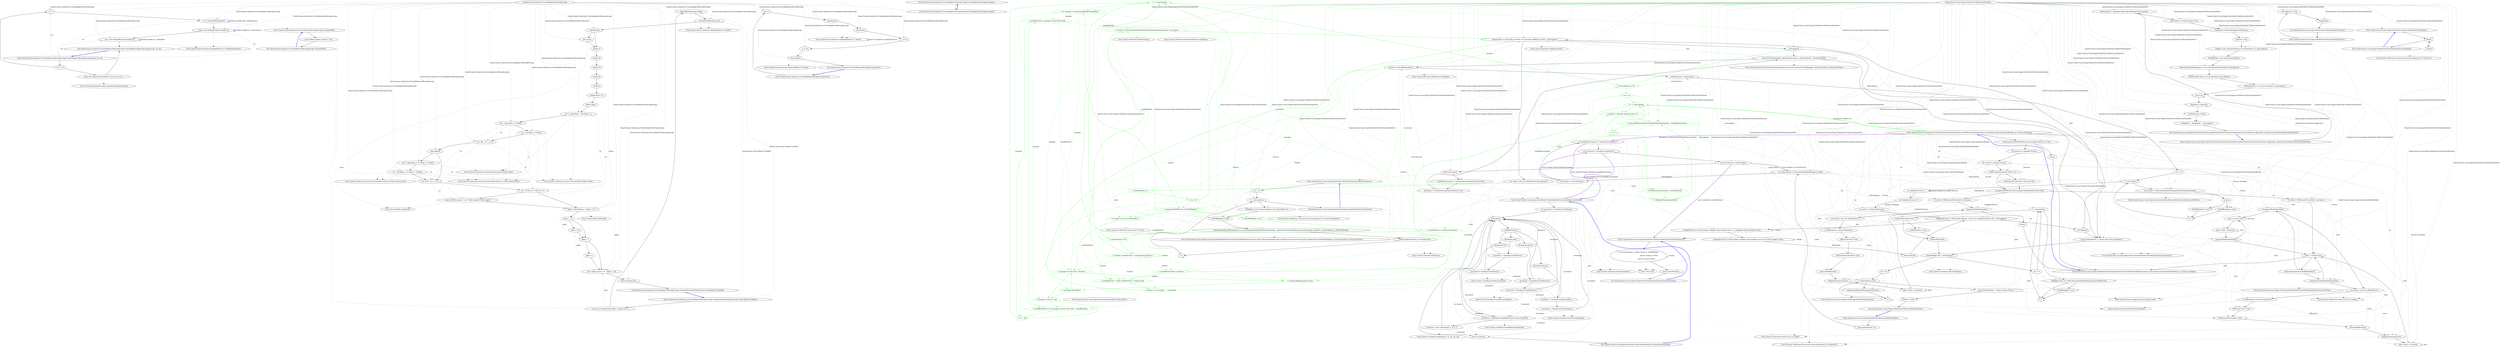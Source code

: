 digraph  {
n63 [label="QuantConnect.Indicators.FractalAdaptiveMovingAverage", span=""];
n0 [cluster="QuantConnect.Indicators.FractalAdaptiveMovingAverage.FractalAdaptiveMovingAverage(string, int, int)", label="Entry QuantConnect.Indicators.FractalAdaptiveMovingAverage.FractalAdaptiveMovingAverage(string, int, int)", span="40-40"];
n1 [cluster="QuantConnect.Indicators.FractalAdaptiveMovingAverage.FractalAdaptiveMovingAverage(string, int, int)", label="n % 2 > 0", span="43-43"];
n3 [cluster="QuantConnect.Indicators.FractalAdaptiveMovingAverage.FractalAdaptiveMovingAverage(string, int, int)", label="_n = n", span="47-47"];
n4 [cluster="QuantConnect.Indicators.FractalAdaptiveMovingAverage.FractalAdaptiveMovingAverage(string, int, int)", label="_w = CalculateW(longPeriod)", span="48-48"];
n5 [cluster="QuantConnect.Indicators.FractalAdaptiveMovingAverage.FractalAdaptiveMovingAverage(string, int, int)", label="_high = new RollingWindow<double>(n)", span="49-49"];
n6 [cluster="QuantConnect.Indicators.FractalAdaptiveMovingAverage.FractalAdaptiveMovingAverage(string, int, int)", label="_low = new RollingWindow<double>(n)", span="50-50"];
n2 [cluster="QuantConnect.Indicators.FractalAdaptiveMovingAverage.FractalAdaptiveMovingAverage(string, int, int)", label="throw new ArgumentException(''N must be even.'');", span="45-45"];
n9 [cluster="QuantConnect.Indicators.FractalAdaptiveMovingAverage.CalculateW(int)", label="Entry QuantConnect.Indicators.FractalAdaptiveMovingAverage.CalculateW(int)", span="119-119"];
n10 [cluster="QuantConnect.Indicators.RollingWindow<T>.RollingWindow(int)", label="Entry QuantConnect.Indicators.RollingWindow<T>.RollingWindow(int)", span="45-45"];
n7 [cluster="QuantConnect.Indicators.FractalAdaptiveMovingAverage.FractalAdaptiveMovingAverage(string, int, int)", label="Exit QuantConnect.Indicators.FractalAdaptiveMovingAverage.FractalAdaptiveMovingAverage(string, int, int)", span="40-40"];
n8 [cluster="System.ArgumentException.ArgumentException(string)", label="Entry System.ArgumentException.ArgumentException(string)", span="0-0"];
n11 [cluster="QuantConnect.Indicators.FractalAdaptiveMovingAverage.FractalAdaptiveMovingAverage(int)", label="Entry QuantConnect.Indicators.FractalAdaptiveMovingAverage.FractalAdaptiveMovingAverage(int)", span="58-58"];
n12 [cluster="QuantConnect.Indicators.FractalAdaptiveMovingAverage.FractalAdaptiveMovingAverage(int)", label="Exit QuantConnect.Indicators.FractalAdaptiveMovingAverage.FractalAdaptiveMovingAverage(int)", span="58-58"];
n13 [cluster="QuantConnect.Indicators.FractalAdaptiveMovingAverage.ComputeNextValue(QuantConnect.Data.Market.TradeBar)", label="Entry QuantConnect.Indicators.FractalAdaptiveMovingAverage.ComputeNextValue(QuantConnect.Data.Market.TradeBar)", span="70-70"];
n14 [cluster="QuantConnect.Indicators.FractalAdaptiveMovingAverage.ComputeNextValue(QuantConnect.Data.Market.TradeBar)", label="var price = (double)(input.High + input.Low) / 2", span="72-72"];
n15 [cluster="QuantConnect.Indicators.FractalAdaptiveMovingAverage.ComputeNextValue(QuantConnect.Data.Market.TradeBar)", label="_high.Add((double)input.High)", span="73-73"];
n16 [cluster="QuantConnect.Indicators.FractalAdaptiveMovingAverage.ComputeNextValue(QuantConnect.Data.Market.TradeBar)", label="_low.Add((double)input.Low)", span="74-74"];
n18 [cluster="QuantConnect.Indicators.FractalAdaptiveMovingAverage.ComputeNextValue(QuantConnect.Data.Market.TradeBar)", label="_filt = price", span="79-79"];
n41 [cluster="QuantConnect.Indicators.FractalAdaptiveMovingAverage.ComputeNextValue(QuantConnect.Data.Market.TradeBar)", label="_filt = alpha * price + (1 - alpha) * _filt", span="113-113"];
n44 [cluster="QuantConnect.Indicators.RollingWindow<T>.Add(T)", label="Entry QuantConnect.Indicators.RollingWindow<T>.Add(T)", span="247-247"];
n17 [cluster="QuantConnect.Indicators.FractalAdaptiveMovingAverage.ComputeNextValue(QuantConnect.Data.Market.TradeBar)", label="!_high.IsReady", span="77-77"];
n19 [cluster="QuantConnect.Indicators.FractalAdaptiveMovingAverage.ComputeNextValue(QuantConnect.Data.Market.TradeBar)", label="double n1", span="81-81"];
n20 [cluster="QuantConnect.Indicators.FractalAdaptiveMovingAverage.ComputeNextValue(QuantConnect.Data.Market.TradeBar)", label="double n2", span="82-82"];
n21 [cluster="QuantConnect.Indicators.FractalAdaptiveMovingAverage.ComputeNextValue(QuantConnect.Data.Market.TradeBar)", label="double n3", span="83-83"];
n22 [cluster="QuantConnect.Indicators.FractalAdaptiveMovingAverage.ComputeNextValue(QuantConnect.Data.Market.TradeBar)", label="double hh", span="84-84"];
n23 [cluster="QuantConnect.Indicators.FractalAdaptiveMovingAverage.ComputeNextValue(QuantConnect.Data.Market.TradeBar)", label="double ll", span="85-85"];
n24 [cluster="QuantConnect.Indicators.FractalAdaptiveMovingAverage.ComputeNextValue(QuantConnect.Data.Market.TradeBar)", label="double dimen = 0", span="86-86"];
n25 [cluster="QuantConnect.Indicators.FractalAdaptiveMovingAverage.ComputeNextValue(QuantConnect.Data.Market.TradeBar)", label="double alpha", span="87-87"];
n36 [cluster="QuantConnect.Indicators.FractalAdaptiveMovingAverage.ComputeNextValue(QuantConnect.Data.Market.TradeBar)", label="alpha = Math.Exp(_w * (dimen - 1))", span="109-109"];
n26 [cluster="QuantConnect.Indicators.FractalAdaptiveMovingAverage.ComputeNextValue(QuantConnect.Data.Market.TradeBar)", label="n3 = (_high.Max() - _low.Min()) / _n", span="89-89"];
n27 [cluster="QuantConnect.Indicators.FractalAdaptiveMovingAverage.ComputeNextValue(QuantConnect.Data.Market.TradeBar)", label="hh = _high.Take(_n / 2).Max()", span="91-91"];
n45 [cluster="System.Collections.Generic.IEnumerable<double>.Max()", label="Entry System.Collections.Generic.IEnumerable<double>.Max()", span="0-0"];
n46 [cluster="System.Collections.Generic.IEnumerable<double>.Min()", label="Entry System.Collections.Generic.IEnumerable<double>.Min()", span="0-0"];
n34 [cluster="QuantConnect.Indicators.FractalAdaptiveMovingAverage.ComputeNextValue(QuantConnect.Data.Market.TradeBar)", label="n1 > 0 && n2 > 0 && n3 > 0", span="104-104"];
n35 [cluster="QuantConnect.Indicators.FractalAdaptiveMovingAverage.ComputeNextValue(QuantConnect.Data.Market.TradeBar)", label="dimen = (Math.Log(n1 + n2) - Math.Log(n3)) / Math.Log(2)", span="106-106"];
n28 [cluster="QuantConnect.Indicators.FractalAdaptiveMovingAverage.ComputeNextValue(QuantConnect.Data.Market.TradeBar)", label="ll = _low.Take(_n / 2).Min()", span="92-92"];
n47 [cluster="System.Collections.Generic.IEnumerable<TSource>.Take<TSource>(int)", label="Entry System.Collections.Generic.IEnumerable<TSource>.Take<TSource>(int)", span="0-0"];
n29 [cluster="QuantConnect.Indicators.FractalAdaptiveMovingAverage.ComputeNextValue(QuantConnect.Data.Market.TradeBar)", label="n1 = (hh - ll) / (_n / 2)", span="94-94"];
n33 [cluster="QuantConnect.Indicators.FractalAdaptiveMovingAverage.ComputeNextValue(QuantConnect.Data.Market.TradeBar)", label="n2 = (hh - ll) / (_n / 2)", span="102-102"];
n30 [cluster="QuantConnect.Indicators.FractalAdaptiveMovingAverage.ComputeNextValue(QuantConnect.Data.Market.TradeBar)", label="_high.IsReady", span="96-96"];
n31 [cluster="QuantConnect.Indicators.FractalAdaptiveMovingAverage.ComputeNextValue(QuantConnect.Data.Market.TradeBar)", label="hh = _high.Skip(_n / 2).Take(_n / 2).Max()", span="98-98"];
n32 [cluster="QuantConnect.Indicators.FractalAdaptiveMovingAverage.ComputeNextValue(QuantConnect.Data.Market.TradeBar)", label="ll = _low.Skip(_n / 2).Take(_n / 2).Min()", span="99-99"];
n48 [cluster="System.Collections.Generic.IEnumerable<TSource>.Skip<TSource>(int)", label="Entry System.Collections.Generic.IEnumerable<TSource>.Skip<TSource>(int)", span="0-0"];
n49 [cluster="System.Math.Log(double)", label="Entry System.Math.Log(double)", span="0-0"];
n37 [cluster="QuantConnect.Indicators.FractalAdaptiveMovingAverage.ComputeNextValue(QuantConnect.Data.Market.TradeBar)", label="alpha < .01", span="110-110"];
n50 [cluster="System.Math.Exp(double)", label="Entry System.Math.Exp(double)", span="0-0"];
n39 [cluster="QuantConnect.Indicators.FractalAdaptiveMovingAverage.ComputeNextValue(QuantConnect.Data.Market.TradeBar)", label="alpha > 1", span="111-111"];
n38 [cluster="QuantConnect.Indicators.FractalAdaptiveMovingAverage.ComputeNextValue(QuantConnect.Data.Market.TradeBar)", label="alpha = .01", span="110-110"];
n40 [cluster="QuantConnect.Indicators.FractalAdaptiveMovingAverage.ComputeNextValue(QuantConnect.Data.Market.TradeBar)", label="alpha = 1", span="111-111"];
n42 [cluster="QuantConnect.Indicators.FractalAdaptiveMovingAverage.ComputeNextValue(QuantConnect.Data.Market.TradeBar)", label="return (decimal)_filt;", span="115-115"];
n43 [cluster="QuantConnect.Indicators.FractalAdaptiveMovingAverage.ComputeNextValue(QuantConnect.Data.Market.TradeBar)", label="Exit QuantConnect.Indicators.FractalAdaptiveMovingAverage.ComputeNextValue(QuantConnect.Data.Market.TradeBar)", span="70-70"];
n51 [cluster="QuantConnect.Indicators.FractalAdaptiveMovingAverage.CalculateW(int)", label="return Math.Log(2d / (period + 1d));", span="121-121"];
n52 [cluster="QuantConnect.Indicators.FractalAdaptiveMovingAverage.CalculateW(int)", label="Exit QuantConnect.Indicators.FractalAdaptiveMovingAverage.CalculateW(int)", span="119-119"];
n53 [cluster="QuantConnect.Indicators.FractalAdaptiveMovingAverage.Reset()", label="Entry QuantConnect.Indicators.FractalAdaptiveMovingAverage.Reset()", span="136-136"];
n54 [cluster="QuantConnect.Indicators.FractalAdaptiveMovingAverage.Reset()", label="_filt = 0", span="138-138"];
n55 [cluster="QuantConnect.Indicators.FractalAdaptiveMovingAverage.Reset()", label="_high.Reset()", span="139-139"];
n56 [cluster="QuantConnect.Indicators.FractalAdaptiveMovingAverage.Reset()", label="_low.Reset()", span="140-140"];
n61 [cluster="QuantConnect.Indicators.RollingWindow<T>.Reset()", label="Entry QuantConnect.Indicators.RollingWindow<T>.Reset()", span="276-276"];
n57 [cluster="QuantConnect.Indicators.FractalAdaptiveMovingAverage.Reset()", label="_n = 16", span="141-141"];
n58 [cluster="QuantConnect.Indicators.FractalAdaptiveMovingAverage.Reset()", label="_w = -4.6", span="142-142"];
n59 [cluster="QuantConnect.Indicators.FractalAdaptiveMovingAverage.Reset()", label="base.Reset()", span="143-143"];
n60 [cluster="QuantConnect.Indicators.FractalAdaptiveMovingAverage.Reset()", label="Exit QuantConnect.Indicators.FractalAdaptiveMovingAverage.Reset()", span="136-136"];
n62 [cluster="QuantConnect.Indicators.IndicatorBase<T>.Reset()", label="Entry QuantConnect.Indicators.IndicatorBase<T>.Reset()", span="102-102"];
d89 [cluster="QuantConnect.Lean.Engine.DataFeeds.FileSystemDataFeed.Run()", color=green, community=0, label="1: i < subscriptions", span="300-300"];
d59 [cluster="QuantConnect.Lean.Engine.DataFeeds.FileSystemDataFeed.Run()", label="var subscriptions = SubscriptionReaderManagers.Length", span="238-238"];
d95 [cluster="QuantConnect.Lean.Engine.DataFeeds.FileSystemDataFeed.Run()", color=green, community=0, label="1: frontier = frontier.Date + TimeSpan.FromDays(1)", span="312-312"];
d88 [cluster="QuantConnect.Lean.Engine.DataFeeds.FileSystemDataFeed.Run()", color=green, community=0, label="1: var i = 0", span="300-300"];
d103 [cluster="QuantConnect.Lean.Engine.DataFeeds.FileSystemDataFeed.Run()", color=green, community=0, label="1: i++", span="300-300"];
d94 [cluster="QuantConnect.Lean.Engine.DataFeeds.FileSystemDataFeed.Run()", color=green, community=0, label="1: activeStreams == 0", span="310-310"];
d90 [cluster="QuantConnect.Lean.Engine.DataFeeds.FileSystemDataFeed.Run()", color=green, community=0, label="1: var manager = SubscriptionReaderManagers[i]", span="303-303"];
d104 [cluster="QuantConnect.Lean.Engine.DataFeeds.FileSystemDataFeed.Run()", color=green, community=0, label="1: activeStreams == 0", span="341-341"];
d106 [cluster="QuantConnect.Lean.Engine.DataFeeds.FileSystemDataFeed.Run()", color=green, community=0, label="0: i < subscriptions", span="349-349"];
d105 [cluster="QuantConnect.Lean.Engine.DataFeeds.FileSystemDataFeed.Run()", color=green, community=0, label="1: var i = 0", span="349-349"];
d111 [cluster="QuantConnect.Lean.Engine.DataFeeds.FileSystemDataFeed.Run()", color=green, community=0, label="1: i++", span="349-349"];
d143 [cluster="QuantConnect.Lean.Engine.DataFeeds.FileSystemDataFeed.ProcessFillForward(QuantConnect.Lean.Engine.SubscriptionDataReader, int, System.TimeSpan)", label="Entry QuantConnect.Lean.Engine.DataFeeds.FileSystemDataFeed.ProcessFillForward(QuantConnect.Lean.Engine.SubscriptionDataReader, int, System.TimeSpan)", span="414-414"];
d107 [cluster="QuantConnect.Lean.Engine.DataFeeds.FileSystemDataFeed.Run()", color=green, community=0, label="1: cache[i] != null && cache[i].Count > 0", span="351-351"];
d112 [cluster="QuantConnect.Lean.Engine.DataFeeds.FileSystemDataFeed.Run()", color=green, community=0, label="1: LoadedDataFrontier = frontier", span="361-361"];
d110 [cluster="QuantConnect.Lean.Engine.DataFeeds.FileSystemDataFeed.Run()", color=green, community=0, label="1: ProcessFillForward(SubscriptionReaderManagers[i], i, tradeBarIncrements)", span="356-356"];
d193 [label="QuantConnect.Lean.Engine.DataFeeds.FileSystemDataFeed", span=""];
d65 [cluster="QuantConnect.Lean.Engine.DataFeeds.FileSystemDataFeed.Run()", label="tradeBarIncrements = CalculateIncrement(includeTick: false)", span="249-249"];
d109 [cluster="QuantConnect.Lean.Engine.DataFeeds.FileSystemDataFeed.Run()", color=green, community=0, label="1: Bridge[i].Enqueue(cache[i])", span="354-354"];
d114 [cluster="QuantConnect.Lean.Engine.DataFeeds.FileSystemDataFeed.Run()", color=green, community=0, label="1: frontier = (new DateTime(earlyBirdTicks)).RoundDown(increment) + increment", span="365-365"];
d66 [cluster="QuantConnect.Lean.Engine.DataFeeds.FileSystemDataFeed.Run()", label="increment = CalculateIncrement(includeTick: true)", span="250-250"];
d113 [cluster="QuantConnect.Lean.Engine.DataFeeds.FileSystemDataFeed.Run()", color=green, community=0, label="1: earlyBirdTicks > 0 && earlyBirdTicks > frontier.Ticks", span="363-363"];
d87 [cluster="QuantConnect.Lean.Engine.DataFeeds.FileSystemDataFeed.Run()", color=green, community=0, label="1: earlyBirdTicks = 0", span="297-297"];
d102 [cluster="QuantConnect.Lean.Engine.DataFeeds.FileSystemDataFeed.Run()", color=green, community=0, label="1: earlyBirdTicks = manager.Current.Time.Ticks", span="336-336"];
d85 [cluster="QuantConnect.Lean.Engine.DataFeeds.FileSystemDataFeed.Run()", label="(frontier.Date == date.Date || frontier == date.Date.AddDays(1)) && !_exitTriggered", span="292-292"];
d144 [cluster="System.DateTime.DateTime(long)", label="Entry System.DateTime.DateTime(long)", span="0-0"];
d145 [cluster="System.DateTime.RoundDown(System.TimeSpan)", label="Entry System.DateTime.RoundDown(System.TimeSpan)", span="271-271"];
d115 [cluster="QuantConnect.Lean.Engine.DataFeeds.FileSystemDataFeed.Run()", color=green, community=0, label="1: frontier += increment", span="370-370"];
d68 [cluster="QuantConnect.Lean.Engine.DataFeeds.FileSystemDataFeed.Run()", label="frontier = date.Add(increment)", span="256-256"];
d51 [cluster="System.TimeSpan.FromDays(double)", label="Entry System.TimeSpan.FromDays(double)", span="0-0"];
d97 [cluster="QuantConnect.Lean.Engine.DataFeeds.FileSystemDataFeed.Run()", color=green, community=0, label="1: manager.Current.Time < frontier", span="324-324"];
d96 [cluster="QuantConnect.Lean.Engine.DataFeeds.FileSystemDataFeed.Run()", color=green, community=0, label="0: cache[i] = new List<BaseData>()", span="320-320"];
d99 [cluster="QuantConnect.Lean.Engine.DataFeeds.FileSystemDataFeed.Run()", color=green, community=0, label="1: !manager.MoveNext()", span="328-328"];
d98 [cluster="QuantConnect.Lean.Engine.DataFeeds.FileSystemDataFeed.Run()", color=green, community=0, label="0: cache[i].Add(manager.Current)", span="326-326"];
d100 [cluster="QuantConnect.Lean.Engine.DataFeeds.FileSystemDataFeed.Run()", color=green, community=0, label="1: manager.Current != null", span="332-332"];
d69 [cluster="QuantConnect.Lean.Engine.DataFeeds.FileSystemDataFeed.Run()", label="activeStreams = subscriptions", span="257-257"];
d93 [cluster="QuantConnect.Lean.Engine.DataFeeds.FileSystemDataFeed.Run()", color=green, community=0, label="1: activeStreams = GetActiveStreams()", span="309-309"];
d116 [cluster="QuantConnect.Lean.Engine.DataFeeds.FileSystemDataFeed.Run()", label=_exitTriggered, span="375-375"];
d86 [cluster="QuantConnect.Lean.Engine.DataFeeds.FileSystemDataFeed.Run()", label="var cache = new List<BaseData>[subscriptions]", span="294-294"];
d101 [cluster="QuantConnect.Lean.Engine.DataFeeds.FileSystemDataFeed.Run()", color=green, community=0, label="1: earlyBirdTicks == 0 || manager.Current.Time.Ticks < earlyBirdTicks", span="334-334"];
d91 [cluster="QuantConnect.Lean.Engine.DataFeeds.FileSystemDataFeed.Run()", color=green, community=0, label="1: manager.EndOfStream || EndOfBridge[i]", span="306-306"];
d139 [cluster="System.Collections.Generic.List<T>.List()", label="Entry System.Collections.Generic.List<T>.List()", span="0-0"];
d140 [cluster="System.Collections.Generic.List<T>.Add(T)", label="Entry System.Collections.Generic.List<T>.Add(T)", span="0-0"];
d108 [cluster="QuantConnect.Lean.Engine.DataFeeds.FileSystemDataFeed.Run()", color=green, community=0, label="0: FillForwardFrontiers[i] = cache[i][0].Time", span="353-353"];
d142 [cluster="System.Collections.Concurrent.ConcurrentQueue<T>.Enqueue(T)", label="Entry System.Collections.Concurrent.ConcurrentQueue<T>.Enqueue(T)", span="0-0"];
d92 [cluster="QuantConnect.Lean.Engine.DataFeeds.FileSystemDataFeed.Run()", color=green, community=0, label="0: EndOfBridge[i] = true", span="308-308"];
d141 [cluster="QuantConnect.Lean.Engine.SubscriptionDataReader.MoveNext()", label="Entry QuantConnect.Lean.Engine.SubscriptionDataReader.MoveNext()", span="241-241"];
d28 [cluster="QuantConnect.Lean.Engine.DataFeeds.FileSystemDataFeed.GetActiveStreams()", label="Entry QuantConnect.Lean.Engine.DataFeeds.FileSystemDataFeed.GetActiveStreams()", span="170-170"];
d58 [cluster="QuantConnect.Lean.Engine.DataFeeds.FileSystemDataFeed.Run()", label="long earlyBirdTicks = 0", span="237-237"];
d63 [cluster="QuantConnect.Lean.Engine.DataFeeds.FileSystemDataFeed.Run()", label="var activeStreams = subscriptions", span="243-243"];
d60 [cluster="QuantConnect.Lean.Engine.DataFeeds.FileSystemDataFeed.Run()", label="var frontier = new DateTime()", span="240-240"];
d71 [cluster="QuantConnect.Lean.Engine.DataFeeds.FileSystemDataFeed.Run()", label="i < subscriptions", span="261-261"];
d80 [cluster="QuantConnect.Lean.Engine.DataFeeds.FileSystemDataFeed.Run()", label="bridgeFullCount > 0 && ((subscriptions - active) == bridgeZeroCount) && !_exitTriggered", span="282-282"];
d120 [cluster="QuantConnect.Lean.Engine.DataFeeds.FileSystemDataFeed.Run()", label="i < subscriptions", span="384-384"];
d180 [cluster="QuantConnect.Lean.Engine.DataFeeds.FileSystemDataFeed.ProcessFillForward(QuantConnect.Lean.Engine.SubscriptionDataReader, int, System.TimeSpan)", label="Exit QuantConnect.Lean.Engine.DataFeeds.FileSystemDataFeed.ProcessFillForward(QuantConnect.Lean.Engine.SubscriptionDataReader, int, System.TimeSpan)", span="414-414"];
d148 [cluster="QuantConnect.Lean.Engine.DataFeeds.FileSystemDataFeed.ProcessFillForward(QuantConnect.Lean.Engine.SubscriptionDataReader, int, System.TimeSpan)", label="!Subscriptions[i].FillDataForward || manager.Previous == null", span="417-417"];
d150 [cluster="QuantConnect.Lean.Engine.DataFeeds.FileSystemDataFeed.ProcessFillForward(QuantConnect.Lean.Engine.SubscriptionDataReader, int, System.TimeSpan)", label="var previous = manager.Previous", span="420-420"];
d151 [cluster="QuantConnect.Lean.Engine.DataFeeds.FileSystemDataFeed.ProcessFillForward(QuantConnect.Lean.Engine.SubscriptionDataReader, int, System.TimeSpan)", label="var current = manager.Current", span="421-421"];
d152 [cluster="QuantConnect.Lean.Engine.DataFeeds.FileSystemDataFeed.ProcessFillForward(QuantConnect.Lean.Engine.SubscriptionDataReader, int, System.TimeSpan)", label="FillForwardFrontiers[i].Ticks == 0", span="424-424"];
d153 [cluster="QuantConnect.Lean.Engine.DataFeeds.FileSystemDataFeed.ProcessFillForward(QuantConnect.Lean.Engine.SubscriptionDataReader, int, System.TimeSpan)", label="FillForwardFrontiers[i] = previous.Time", span="424-424"];
d154 [cluster="QuantConnect.Lean.Engine.DataFeeds.FileSystemDataFeed.ProcessFillForward(QuantConnect.Lean.Engine.SubscriptionDataReader, int, System.TimeSpan)", label="manager.EndOfStream && manager.MarketOpen(current.Time)", span="427-427"];
d155 [cluster="QuantConnect.Lean.Engine.DataFeeds.FileSystemDataFeed.ProcessFillForward(QuantConnect.Lean.Engine.SubscriptionDataReader, int, System.TimeSpan)", label="var date = FillForwardFrontiers[i] + increment", span="430-430"];
d156 [cluster="QuantConnect.Lean.Engine.DataFeeds.FileSystemDataFeed.ProcessFillForward(QuantConnect.Lean.Engine.SubscriptionDataReader, int, System.TimeSpan)", label="manager.MarketOpen(date)", span="430-430"];
d160 [cluster="QuantConnect.Lean.Engine.DataFeeds.FileSystemDataFeed.ProcessFillForward(QuantConnect.Lean.Engine.SubscriptionDataReader, int, System.TimeSpan)", label="FillForwardFrontiers[i] = date", span="435-435"];
d162 [cluster="QuantConnect.Lean.Engine.DataFeeds.FileSystemDataFeed.ProcessFillForward(QuantConnect.Lean.Engine.SubscriptionDataReader, int, System.TimeSpan)", label="Bridge[i].Enqueue(cache)", span="437-437"];
d163 [cluster="QuantConnect.Lean.Engine.DataFeeds.FileSystemDataFeed.ProcessFillForward(QuantConnect.Lean.Engine.SubscriptionDataReader, int, System.TimeSpan)", label="date = date + increment", span="430-430"];
d165 [cluster="QuantConnect.Lean.Engine.DataFeeds.FileSystemDataFeed.ProcessFillForward(QuantConnect.Lean.Engine.SubscriptionDataReader, int, System.TimeSpan)", label="var date = FillForwardFrontiers[i] + increment", span="445-445"];
d167 [cluster="QuantConnect.Lean.Engine.DataFeeds.FileSystemDataFeed.ProcessFillForward(QuantConnect.Lean.Engine.SubscriptionDataReader, int, System.TimeSpan)", label="!Subscriptions[i].ExtendedMarketHours", span="448-448"];
d168 [cluster="QuantConnect.Lean.Engine.DataFeeds.FileSystemDataFeed.ProcessFillForward(QuantConnect.Lean.Engine.SubscriptionDataReader, int, System.TimeSpan)", label="!manager.MarketOpen(date)", span="450-450"];
d170 [cluster="QuantConnect.Lean.Engine.DataFeeds.FileSystemDataFeed.ProcessFillForward(QuantConnect.Lean.Engine.SubscriptionDataReader, int, System.TimeSpan)", label="date = date - increment", span="459-459"];
d171 [cluster="QuantConnect.Lean.Engine.DataFeeds.FileSystemDataFeed.ProcessFillForward(QuantConnect.Lean.Engine.SubscriptionDataReader, int, System.TimeSpan)", label="manager.MarketOpen(date)", span="460-460"];
d172 [cluster="QuantConnect.Lean.Engine.DataFeeds.FileSystemDataFeed.ProcessFillForward(QuantConnect.Lean.Engine.SubscriptionDataReader, int, System.TimeSpan)", label="!manager.ExtendedMarketOpen(date)", span="467-467"];
d176 [cluster="QuantConnect.Lean.Engine.DataFeeds.FileSystemDataFeed.ProcessFillForward(QuantConnect.Lean.Engine.SubscriptionDataReader, int, System.TimeSpan)", label="FillForwardFrontiers[i] = date", span="476-476"];
d178 [cluster="QuantConnect.Lean.Engine.DataFeeds.FileSystemDataFeed.ProcessFillForward(QuantConnect.Lean.Engine.SubscriptionDataReader, int, System.TimeSpan)", label="Bridge[i].Enqueue(cache)", span="478-478"];
d179 [cluster="QuantConnect.Lean.Engine.DataFeeds.FileSystemDataFeed.ProcessFillForward(QuantConnect.Lean.Engine.SubscriptionDataReader, int, System.TimeSpan)", label="date = date + increment", span="445-445"];
d61 [cluster="QuantConnect.Lean.Engine.DataFeeds.FileSystemDataFeed.Run()", label="var tradeBarIncrements = TimeSpan.FromDays(1)", span="241-241"];
d1 [cluster="QuantConnect.Lean.Engine.DataFeeds.FileSystemDataFeed.FileSystemDataFeed(QuantConnect.Interfaces.IAlgorithm, QuantConnect.Packets.BacktestNodePacket)", label="Subscriptions = algorithm.SubscriptionManager.Subscriptions", span="128-128"];
d2 [cluster="QuantConnect.Lean.Engine.DataFeeds.FileSystemDataFeed.FileSystemDataFeed(QuantConnect.Interfaces.IAlgorithm, QuantConnect.Packets.BacktestNodePacket)", label="_subscriptions = Subscriptions.Count", span="129-129"];
d3 [cluster="QuantConnect.Lean.Engine.DataFeeds.FileSystemDataFeed.FileSystemDataFeed(QuantConnect.Interfaces.IAlgorithm, QuantConnect.Packets.BacktestNodePacket)", label="DataFeed = DataFeedEndpoint.FileSystem", span="132-132"];
d4 [cluster="QuantConnect.Lean.Engine.DataFeeds.FileSystemDataFeed.FileSystemDataFeed(QuantConnect.Interfaces.IAlgorithm, QuantConnect.Packets.BacktestNodePacket)", label="IsActive = true", span="133-133"];
d5 [cluster="QuantConnect.Lean.Engine.DataFeeds.FileSystemDataFeed.FileSystemDataFeed(QuantConnect.Interfaces.IAlgorithm, QuantConnect.Packets.BacktestNodePacket)", label="Bridge = new ConcurrentQueue<List<BaseData>>[_subscriptions]", span="134-134"];
d6 [cluster="QuantConnect.Lean.Engine.DataFeeds.FileSystemDataFeed.FileSystemDataFeed(QuantConnect.Interfaces.IAlgorithm, QuantConnect.Packets.BacktestNodePacket)", label="EndOfBridge = new bool[_subscriptions]", span="135-135"];
d7 [cluster="QuantConnect.Lean.Engine.DataFeeds.FileSystemDataFeed.FileSystemDataFeed(QuantConnect.Interfaces.IAlgorithm, QuantConnect.Packets.BacktestNodePacket)", label="SubscriptionReaderManagers = new SubscriptionDataReader[_subscriptions]", span="136-136"];
d8 [cluster="QuantConnect.Lean.Engine.DataFeeds.FileSystemDataFeed.FileSystemDataFeed(QuantConnect.Interfaces.IAlgorithm, QuantConnect.Packets.BacktestNodePacket)", label="FillForwardFrontiers = new DateTime[_subscriptions]", span="137-137"];
d9 [cluster="QuantConnect.Lean.Engine.DataFeeds.FileSystemDataFeed.FileSystemDataFeed(QuantConnect.Interfaces.IAlgorithm, QuantConnect.Packets.BacktestNodePacket)", label="RealtimePrices = new List<decimal>(_subscriptions)", span="138-138"];
d10 [cluster="QuantConnect.Lean.Engine.DataFeeds.FileSystemDataFeed.FileSystemDataFeed(QuantConnect.Interfaces.IAlgorithm, QuantConnect.Packets.BacktestNodePacket)", label="_job = job", span="141-141"];
d11 [cluster="QuantConnect.Lean.Engine.DataFeeds.FileSystemDataFeed.FileSystemDataFeed(QuantConnect.Interfaces.IAlgorithm, QuantConnect.Packets.BacktestNodePacket)", label="_algorithm = algorithm", span="142-142"];
d12 [cluster="QuantConnect.Lean.Engine.DataFeeds.FileSystemDataFeed.FileSystemDataFeed(QuantConnect.Interfaces.IAlgorithm, QuantConnect.Packets.BacktestNodePacket)", label="_endOfStreams = false", span="143-143"];
d13 [cluster="QuantConnect.Lean.Engine.DataFeeds.FileSystemDataFeed.FileSystemDataFeed(QuantConnect.Interfaces.IAlgorithm, QuantConnect.Packets.BacktestNodePacket)", label="_bridgeMax = _bridgeMax / _subscriptions", span="144-144"];
d18 [cluster="QuantConnect.Lean.Engine.DataFeeds.FileSystemDataFeed.ResetActivators()", label="i < _subscriptions", span="155-155"];
d19 [cluster="QuantConnect.Lean.Engine.DataFeeds.FileSystemDataFeed.ResetActivators()", label="Bridge[i] = new ConcurrentQueue<List<BaseData>>()", span="158-158"];
d20 [cluster="QuantConnect.Lean.Engine.DataFeeds.FileSystemDataFeed.ResetActivators()", label="EndOfBridge[i] = false", span="159-159"];
d21 [cluster="QuantConnect.Lean.Engine.DataFeeds.FileSystemDataFeed.ResetActivators()", label="SubscriptionReaderManagers[i] = new SubscriptionDataReader(Subscriptions[i], _algorithm.Securities[Subscriptions[i].Symbol], DataFeed, _job.PeriodStart, _job.PeriodFinish)", span="160-160"];
d22 [cluster="QuantConnect.Lean.Engine.DataFeeds.FileSystemDataFeed.ResetActivators()", label="FillForwardFrontiers[i] = new DateTime()", span="161-161"];
d29 [cluster="QuantConnect.Lean.Engine.DataFeeds.FileSystemDataFeed.GetActiveStreams()", label="var activeStreams = (from stream in EndOfBridge\r\n                                 where stream == false\r\n                                 select stream).Count()", span="173-175"];
d35 [cluster="QuantConnect.Lean.Engine.DataFeeds.FileSystemDataFeed.CalculateIncrement(bool)", label=Subscriptions, span="188-188"];
d64 [cluster="QuantConnect.Lean.Engine.DataFeeds.FileSystemDataFeed.Run()", label="ResetActivators()", span="246-246"];
d67 [cluster="QuantConnect.Lean.Engine.DataFeeds.FileSystemDataFeed.Run()", label="Time.EachTradeableDay(_algorithm.Securities, _job.PeriodStart, _job.PeriodFinish)", span="253-253"];
d72 [cluster="QuantConnect.Lean.Engine.DataFeeds.FileSystemDataFeed.Run()", label="var success = SubscriptionReaderManagers[i].RefreshSource(date)", span="265-265"];
d74 [cluster="QuantConnect.Lean.Engine.DataFeeds.FileSystemDataFeed.Run()", label="EndOfBridge[i] = false", span="269-269"];
d75 [cluster="QuantConnect.Lean.Engine.DataFeeds.FileSystemDataFeed.Run()", label="EndOfBridge[i] = true", span="271-271"];
d79 [cluster="QuantConnect.Lean.Engine.DataFeeds.FileSystemDataFeed.Run()", label="var active = GetActiveStreams()", span="278-278"];
d81 [cluster="QuantConnect.Lean.Engine.DataFeeds.FileSystemDataFeed.Run()", label="bridgeFullCount = (from bridge in Bridge where bridge.Count >= _bridgeMax select bridge).Count()", span="284-284"];
d82 [cluster="QuantConnect.Lean.Engine.DataFeeds.FileSystemDataFeed.Run()", label="bridgeZeroCount = (from bridge in Bridge where bridge.Count == 0 select bridge).Count()", span="285-285"];
d84 [cluster="QuantConnect.Lean.Engine.DataFeeds.FileSystemDataFeed.Run()", label=_exitTriggered, span="289-289"];
d117 [cluster="QuantConnect.Lean.Engine.DataFeeds.FileSystemDataFeed.Run()", label="Log.Trace(DataFeed + ''.Run(): Data Feed Completed.'')", span="379-379"];
d118 [cluster="QuantConnect.Lean.Engine.DataFeeds.FileSystemDataFeed.Run()", label="!EndOfBridges && !_exitTriggered", span="382-382"];
d121 [cluster="QuantConnect.Lean.Engine.DataFeeds.FileSystemDataFeed.Run()", label="Bridge[i].Count == 0 && SubscriptionReaderManagers[i].EndOfStream", span="386-386"];
d122 [cluster="QuantConnect.Lean.Engine.DataFeeds.FileSystemDataFeed.Run()", label="EndOfBridge[i] = true", span="388-388"];
d124 [cluster="QuantConnect.Lean.Engine.DataFeeds.FileSystemDataFeed.Run()", label="GetActiveStreams() == 0", span="392-392"];
d125 [cluster="QuantConnect.Lean.Engine.DataFeeds.FileSystemDataFeed.Run()", label="_endOfStreams = true", span="392-392"];
d128 [cluster="QuantConnect.Lean.Engine.DataFeeds.FileSystemDataFeed.Run()", label="i < Subscriptions.Count", span="397-397"];
d129 [cluster="QuantConnect.Lean.Engine.DataFeeds.FileSystemDataFeed.Run()", label="SubscriptionReaderManagers[i].Dispose()", span="399-399"];
d131 [cluster="QuantConnect.Lean.Engine.DataFeeds.FileSystemDataFeed.Run()", label="Log.Trace(DataFeed + ''.Run(): Ending Thread... '')", span="402-402"];
d132 [cluster="QuantConnect.Lean.Engine.DataFeeds.FileSystemDataFeed.Run()", label="IsActive = false", span="403-403"];
d185 [cluster="QuantConnect.Lean.Engine.DataFeeds.FileSystemDataFeed.Exit()", label="_exitTriggered = true", span="488-488"];
d186 [cluster="QuantConnect.Lean.Engine.DataFeeds.FileSystemDataFeed.Exit()", label="PurgeData()", span="489-489"];
d189 [cluster="QuantConnect.Lean.Engine.DataFeeds.FileSystemDataFeed.PurgeData()", label=Bridge, span="498-498"];
d33 [cluster="QuantConnect.Lean.Engine.DataFeeds.FileSystemDataFeed.CalculateIncrement(bool)", label="Entry QuantConnect.Lean.Engine.DataFeeds.FileSystemDataFeed.CalculateIncrement(bool)", span="185-185"];
d138 [cluster="System.DateTime.AddDays(double)", label="Entry System.DateTime.AddDays(double)", span="0-0"];
d135 [cluster="System.DateTime.Add(System.TimeSpan)", label="Entry System.DateTime.Add(System.TimeSpan)", span="0-0"];
d34 [cluster="QuantConnect.Lean.Engine.DataFeeds.FileSystemDataFeed.CalculateIncrement(bool)", label="var increment = TimeSpan.FromDays(1)", span="187-187"];
d62 [cluster="QuantConnect.Lean.Engine.DataFeeds.FileSystemDataFeed.Run()", label="var increment = TimeSpan.FromDays(1)", span="242-242"];
d70 [cluster="QuantConnect.Lean.Engine.DataFeeds.FileSystemDataFeed.Run()", label="var i = 0", span="261-261"];
d161 [cluster="QuantConnect.Lean.Engine.DataFeeds.FileSystemDataFeed.ProcessFillForward(QuantConnect.Lean.Engine.SubscriptionDataReader, int, System.TimeSpan)", label="cache.Add(fillforward)", span="436-436"];
d177 [cluster="QuantConnect.Lean.Engine.DataFeeds.FileSystemDataFeed.ProcessFillForward(QuantConnect.Lean.Engine.SubscriptionDataReader, int, System.TimeSpan)", label="cache.Add(fillforward)", span="477-477"];
d31 [cluster="QuantConnect.Lean.Engine.DataFeeds.FileSystemDataFeed.GetActiveStreams()", label="Exit QuantConnect.Lean.Engine.DataFeeds.FileSystemDataFeed.GetActiveStreams()", span="170-170"];
d57 [cluster="QuantConnect.Lean.Engine.DataFeeds.FileSystemDataFeed.Run()", label="Entry QuantConnect.Lean.Engine.DataFeeds.FileSystemDataFeed.Run()", span="234-234"];
d27 [cluster="System.DateTime.DateTime()", label="Entry System.DateTime.DateTime()", span="0-0"];
d76 [cluster="QuantConnect.Lean.Engine.DataFeeds.FileSystemDataFeed.Run()", label="i++", span="261-261"];
d77 [cluster="QuantConnect.Lean.Engine.DataFeeds.FileSystemDataFeed.Run()", label="var bridgeFullCount = 1", span="276-276"];
d78 [cluster="QuantConnect.Lean.Engine.DataFeeds.FileSystemDataFeed.Run()", label="var bridgeZeroCount = 0", span="277-277"];
d83 [cluster="QuantConnect.Lean.Engine.DataFeeds.FileSystemDataFeed.Run()", label="Thread.Sleep(5)", span="286-286"];
d119 [cluster="QuantConnect.Lean.Engine.DataFeeds.FileSystemDataFeed.Run()", label="var i = 0", span="384-384"];
d123 [cluster="QuantConnect.Lean.Engine.DataFeeds.FileSystemDataFeed.Run()", label="i++", span="384-384"];
d149 [cluster="QuantConnect.Lean.Engine.DataFeeds.FileSystemDataFeed.ProcessFillForward(QuantConnect.Lean.Engine.SubscriptionDataReader, int, System.TimeSpan)", label="return;", span="417-417"];
d166 [cluster="QuantConnect.Lean.Engine.DataFeeds.FileSystemDataFeed.ProcessFillForward(QuantConnect.Lean.Engine.SubscriptionDataReader, int, System.TimeSpan)", label="(date < current.Time)", span="445-445"];
d164 [cluster="QuantConnect.Lean.Engine.DataFeeds.FileSystemDataFeed.ProcessFillForward(QuantConnect.Lean.Engine.SubscriptionDataReader, int, System.TimeSpan)", label="return;", span="439-439"];
d174 [cluster="QuantConnect.Lean.Engine.DataFeeds.FileSystemDataFeed.ProcessFillForward(QuantConnect.Lean.Engine.SubscriptionDataReader, int, System.TimeSpan)", label="var fillforward = previous.Clone(true)", span="474-474"];
d158 [cluster="QuantConnect.Lean.Engine.DataFeeds.FileSystemDataFeed.ProcessFillForward(QuantConnect.Lean.Engine.SubscriptionDataReader, int, System.TimeSpan)", label="var fillforward = current.Clone(true)", span="433-433"];
d169 [cluster="QuantConnect.Lean.Engine.DataFeeds.FileSystemDataFeed.ProcessFillForward(QuantConnect.Lean.Engine.SubscriptionDataReader, int, System.TimeSpan)", label="date = current.Time", span="456-456"];
d181 [cluster="QuantConnect.Lean.Engine.SubscriptionDataReader.MarketOpen(System.DateTime)", label="Entry QuantConnect.Lean.Engine.SubscriptionDataReader.MarketOpen(System.DateTime)", span="401-401"];
d159 [cluster="QuantConnect.Lean.Engine.DataFeeds.FileSystemDataFeed.ProcessFillForward(QuantConnect.Lean.Engine.SubscriptionDataReader, int, System.TimeSpan)", label="fillforward.Time = date", span="434-434"];
d157 [cluster="QuantConnect.Lean.Engine.DataFeeds.FileSystemDataFeed.ProcessFillForward(QuantConnect.Lean.Engine.SubscriptionDataReader, int, System.TimeSpan)", label="var cache = new List<BaseData>(1)", span="432-432"];
d175 [cluster="QuantConnect.Lean.Engine.DataFeeds.FileSystemDataFeed.ProcessFillForward(QuantConnect.Lean.Engine.SubscriptionDataReader, int, System.TimeSpan)", label="fillforward.Time = date", span="475-475"];
d173 [cluster="QuantConnect.Lean.Engine.DataFeeds.FileSystemDataFeed.ProcessFillForward(QuantConnect.Lean.Engine.SubscriptionDataReader, int, System.TimeSpan)", label="var cache = new List<BaseData>(1)", span="473-473"];
d183 [cluster="QuantConnect.Lean.Engine.SubscriptionDataReader.ExtendedMarketOpen(System.DateTime)", label="Entry QuantConnect.Lean.Engine.SubscriptionDataReader.ExtendedMarketOpen(System.DateTime)", span="412-412"];
d0 [cluster="QuantConnect.Lean.Engine.DataFeeds.FileSystemDataFeed.FileSystemDataFeed(QuantConnect.Interfaces.IAlgorithm, QuantConnect.Packets.BacktestNodePacket)", label="Entry QuantConnect.Lean.Engine.DataFeeds.FileSystemDataFeed.FileSystemDataFeed(QuantConnect.Interfaces.IAlgorithm, QuantConnect.Packets.BacktestNodePacket)", span="126-126"];
d15 [cluster="System.Collections.Generic.List<T>.List(int)", label="Entry System.Collections.Generic.List<T>.List(int)", span="0-0"];
d14 [cluster="QuantConnect.Lean.Engine.DataFeeds.FileSystemDataFeed.FileSystemDataFeed(QuantConnect.Interfaces.IAlgorithm, QuantConnect.Packets.BacktestNodePacket)", label="Exit QuantConnect.Lean.Engine.DataFeeds.FileSystemDataFeed.FileSystemDataFeed(QuantConnect.Interfaces.IAlgorithm, QuantConnect.Packets.BacktestNodePacket)", span="126-126"];
d17 [cluster="QuantConnect.Lean.Engine.DataFeeds.FileSystemDataFeed.ResetActivators()", label="var i = 0", span="155-155"];
d23 [cluster="QuantConnect.Lean.Engine.DataFeeds.FileSystemDataFeed.ResetActivators()", label="i++", span="155-155"];
d24 [cluster="QuantConnect.Lean.Engine.DataFeeds.FileSystemDataFeed.ResetActivators()", label="Exit QuantConnect.Lean.Engine.DataFeeds.FileSystemDataFeed.ResetActivators()", span="153-153"];
d25 [cluster="System.Collections.Concurrent.ConcurrentQueue<T>.ConcurrentQueue()", label="Entry System.Collections.Concurrent.ConcurrentQueue<T>.ConcurrentQueue()", span="0-0"];
d26 [cluster="QuantConnect.Lean.Engine.SubscriptionDataReader.SubscriptionDataReader(QuantConnect.Data.SubscriptionDataConfig, QuantConnect.Securities.Security, QuantConnect.DataFeedEndpoint, System.DateTime, System.DateTime)", label="Entry QuantConnect.Lean.Engine.SubscriptionDataReader.SubscriptionDataReader(QuantConnect.Data.SubscriptionDataConfig, QuantConnect.Securities.Security, QuantConnect.DataFeedEndpoint, System.DateTime, System.DateTime)", span="165-165"];
d30 [cluster="QuantConnect.Lean.Engine.DataFeeds.FileSystemDataFeed.GetActiveStreams()", label="return activeStreams;", span="176-176"];
d32 [cluster="Unk.Count", label="Entry Unk.Count", span=""];
d47 [cluster="QuantConnect.Lean.Engine.DataFeeds.FileSystemDataFeed.CalculateIncrement(bool)", label="increment > TimeSpan.FromMilliseconds(1) && includeTick", span="218-218"];
d38 [cluster="QuantConnect.Lean.Engine.DataFeeds.FileSystemDataFeed.CalculateIncrement(bool)", label="increment > TimeSpan.FromHours(1)", span="194-194"];
d41 [cluster="QuantConnect.Lean.Engine.DataFeeds.FileSystemDataFeed.CalculateIncrement(bool)", label="increment > TimeSpan.FromMinutes(1)", span="202-202"];
d44 [cluster="QuantConnect.Lean.Engine.DataFeeds.FileSystemDataFeed.CalculateIncrement(bool)", label="increment > TimeSpan.FromSeconds(1)", span="210-210"];
d39 [cluster="QuantConnect.Lean.Engine.DataFeeds.FileSystemDataFeed.CalculateIncrement(bool)", label="increment = TimeSpan.FromHours(1)", span="196-196"];
d42 [cluster="QuantConnect.Lean.Engine.DataFeeds.FileSystemDataFeed.CalculateIncrement(bool)", label="increment = TimeSpan.FromMinutes(1)", span="204-204"];
d45 [cluster="QuantConnect.Lean.Engine.DataFeeds.FileSystemDataFeed.CalculateIncrement(bool)", label="increment = TimeSpan.FromSeconds(1)", span="212-212"];
d48 [cluster="QuantConnect.Lean.Engine.DataFeeds.FileSystemDataFeed.CalculateIncrement(bool)", label="increment = new TimeSpan(0, 0, 0, 0, 1)", span="220-220"];
d36 [cluster="QuantConnect.Lean.Engine.DataFeeds.FileSystemDataFeed.CalculateIncrement(bool)", label="config.Resolution", span="190-190"];
d49 [cluster="QuantConnect.Lean.Engine.DataFeeds.FileSystemDataFeed.CalculateIncrement(bool)", label="return increment;", span="225-225"];
d16 [cluster="QuantConnect.Lean.Engine.DataFeeds.FileSystemDataFeed.ResetActivators()", label="Entry QuantConnect.Lean.Engine.DataFeeds.FileSystemDataFeed.ResetActivators()", span="153-153"];
d134 [cluster="QuantConnect.Time.EachTradeableDay(QuantConnect.Securities.SecurityManager, System.DateTime, System.DateTime)", label="Entry QuantConnect.Time.EachTradeableDay(QuantConnect.Securities.SecurityManager, System.DateTime, System.DateTime)", span="187-187"];
d73 [cluster="QuantConnect.Lean.Engine.DataFeeds.FileSystemDataFeed.Run()", label=success, span="268-268"];
d136 [cluster="QuantConnect.Lean.Engine.SubscriptionDataReader.RefreshSource(System.DateTime)", label="Entry QuantConnect.Lean.Engine.SubscriptionDataReader.RefreshSource(System.DateTime)", span="431-431"];
d146 [cluster="QuantConnect.Logging.Log.Trace(string, bool)", label="Entry QuantConnect.Logging.Log.Trace(string, bool)", span="122-122"];
d126 [cluster="QuantConnect.Lean.Engine.DataFeeds.FileSystemDataFeed.Run()", label="Thread.Sleep(100)", span="393-393"];
d127 [cluster="QuantConnect.Lean.Engine.DataFeeds.FileSystemDataFeed.Run()", label="var i = 0", span="397-397"];
d130 [cluster="QuantConnect.Lean.Engine.DataFeeds.FileSystemDataFeed.Run()", label="i++", span="397-397"];
d147 [cluster="QuantConnect.Lean.Engine.SubscriptionDataReader.Dispose()", label="Entry QuantConnect.Lean.Engine.SubscriptionDataReader.Dispose()", span="630-630"];
d133 [cluster="QuantConnect.Lean.Engine.DataFeeds.FileSystemDataFeed.Run()", label="Exit QuantConnect.Lean.Engine.DataFeeds.FileSystemDataFeed.Run()", span="234-234"];
d184 [cluster="QuantConnect.Lean.Engine.DataFeeds.FileSystemDataFeed.Exit()", label="Entry QuantConnect.Lean.Engine.DataFeeds.FileSystemDataFeed.Exit()", span="486-486"];
d187 [cluster="QuantConnect.Lean.Engine.DataFeeds.FileSystemDataFeed.Exit()", label="Exit QuantConnect.Lean.Engine.DataFeeds.FileSystemDataFeed.Exit()", span="486-486"];
d188 [cluster="QuantConnect.Lean.Engine.DataFeeds.FileSystemDataFeed.PurgeData()", label="Entry QuantConnect.Lean.Engine.DataFeeds.FileSystemDataFeed.PurgeData()", span="496-496"];
d190 [cluster="QuantConnect.Lean.Engine.DataFeeds.FileSystemDataFeed.PurgeData()", label="t.Clear()", span="500-500"];
d191 [cluster="QuantConnect.Lean.Engine.DataFeeds.FileSystemDataFeed.PurgeData()", label="Exit QuantConnect.Lean.Engine.DataFeeds.FileSystemDataFeed.PurgeData()", span="496-496"];
d50 [cluster="QuantConnect.Lean.Engine.DataFeeds.FileSystemDataFeed.CalculateIncrement(bool)", label="Exit QuantConnect.Lean.Engine.DataFeeds.FileSystemDataFeed.CalculateIncrement(bool)", span="185-185"];
d137 [cluster="System.Threading.Thread.Sleep(int)", label="Entry System.Threading.Thread.Sleep(int)", span="0-0"];
d182 [cluster="QuantConnect.Data.BaseData.Clone(bool)", label="Entry QuantConnect.Data.BaseData.Clone(bool)", span="189-189"];
d46 [cluster="QuantConnect.Lean.Engine.DataFeeds.FileSystemDataFeed.CalculateIncrement(bool)", label="Resolution.Tick", span="217-217"];
d55 [cluster="System.TimeSpan.FromMilliseconds(double)", label="Entry System.TimeSpan.FromMilliseconds(double)", span="0-0"];
d37 [cluster="QuantConnect.Lean.Engine.DataFeeds.FileSystemDataFeed.CalculateIncrement(bool)", label="Resolution.Hour", span="193-193"];
d52 [cluster="System.TimeSpan.FromHours(double)", label="Entry System.TimeSpan.FromHours(double)", span="0-0"];
d40 [cluster="QuantConnect.Lean.Engine.DataFeeds.FileSystemDataFeed.CalculateIncrement(bool)", label="Resolution.Minute", span="201-201"];
d53 [cluster="System.TimeSpan.FromMinutes(double)", label="Entry System.TimeSpan.FromMinutes(double)", span="0-0"];
d43 [cluster="QuantConnect.Lean.Engine.DataFeeds.FileSystemDataFeed.CalculateIncrement(bool)", label="Resolution.Second", span="209-209"];
d54 [cluster="System.TimeSpan.FromSeconds(double)", label="Entry System.TimeSpan.FromSeconds(double)", span="0-0"];
d56 [cluster="System.TimeSpan.TimeSpan(int, int, int, int, int)", label="Entry System.TimeSpan.TimeSpan(int, int, int, int, int)", span="0-0"];
d192 [cluster="System.Collections.Concurrent.ConcurrentQueue<T>.Clear<T>()", label="Entry System.Collections.Concurrent.ConcurrentQueue<T>.Clear<T>()", span="83-83"];
n63 -> n3  [color=darkseagreen4, key=1, label="QuantConnect.Indicators.FractalAdaptiveMovingAverage", style=dashed];
n63 -> n4  [color=darkseagreen4, key=1, label="QuantConnect.Indicators.FractalAdaptiveMovingAverage", style=dashed];
n63 -> n5  [color=darkseagreen4, key=1, label="QuantConnect.Indicators.FractalAdaptiveMovingAverage", style=dashed];
n63 -> n6  [color=darkseagreen4, key=1, label="QuantConnect.Indicators.FractalAdaptiveMovingAverage", style=dashed];
n63 -> n15  [color=darkseagreen4, key=1, label="QuantConnect.Indicators.FractalAdaptiveMovingAverage", style=dashed];
n63 -> n16  [color=darkseagreen4, key=1, label="QuantConnect.Indicators.FractalAdaptiveMovingAverage", style=dashed];
n63 -> n17  [color=darkseagreen4, key=1, label="QuantConnect.Indicators.FractalAdaptiveMovingAverage", style=dashed];
n63 -> n18  [color=darkseagreen4, key=1, label="QuantConnect.Indicators.FractalAdaptiveMovingAverage", style=dashed];
n63 -> n26  [color=darkseagreen4, key=1, label="QuantConnect.Indicators.FractalAdaptiveMovingAverage", style=dashed];
n63 -> n27  [color=darkseagreen4, key=1, label="QuantConnect.Indicators.FractalAdaptiveMovingAverage", style=dashed];
n63 -> n28  [color=darkseagreen4, key=1, label="QuantConnect.Indicators.FractalAdaptiveMovingAverage", style=dashed];
n63 -> n29  [color=darkseagreen4, key=1, label="QuantConnect.Indicators.FractalAdaptiveMovingAverage", style=dashed];
n63 -> n30  [color=darkseagreen4, key=1, label="QuantConnect.Indicators.FractalAdaptiveMovingAverage", style=dashed];
n63 -> n31  [color=darkseagreen4, key=1, label="QuantConnect.Indicators.FractalAdaptiveMovingAverage", style=dashed];
n63 -> n32  [color=darkseagreen4, key=1, label="QuantConnect.Indicators.FractalAdaptiveMovingAverage", style=dashed];
n63 -> n33  [color=darkseagreen4, key=1, label="QuantConnect.Indicators.FractalAdaptiveMovingAverage", style=dashed];
n63 -> n36  [color=darkseagreen4, key=1, label="QuantConnect.Indicators.FractalAdaptiveMovingAverage", style=dashed];
n63 -> n41  [color=darkseagreen4, key=1, label="QuantConnect.Indicators.FractalAdaptiveMovingAverage", style=dashed];
n63 -> n42  [color=darkseagreen4, key=1, label="QuantConnect.Indicators.FractalAdaptiveMovingAverage", style=dashed];
n63 -> n54  [color=darkseagreen4, key=1, label="QuantConnect.Indicators.FractalAdaptiveMovingAverage", style=dashed];
n63 -> n55  [color=darkseagreen4, key=1, label="QuantConnect.Indicators.FractalAdaptiveMovingAverage", style=dashed];
n63 -> n56  [color=darkseagreen4, key=1, label="QuantConnect.Indicators.FractalAdaptiveMovingAverage", style=dashed];
n63 -> n57  [color=darkseagreen4, key=1, label="QuantConnect.Indicators.FractalAdaptiveMovingAverage", style=dashed];
n63 -> n58  [color=darkseagreen4, key=1, label="QuantConnect.Indicators.FractalAdaptiveMovingAverage", style=dashed];
n63 -> n59  [color=darkseagreen4, key=1, label="QuantConnect.Indicators.FractalAdaptiveMovingAverage", style=dashed];
n0 -> n1  [key=0, style=solid];
n0 -> n3  [color=darkseagreen4, key=1, label=int, style=dashed];
n0 -> n4  [color=darkseagreen4, key=1, label=int, style=dashed];
n0 -> n5  [color=darkseagreen4, key=1, label=int, style=dashed];
n0 -> n6  [color=darkseagreen4, key=1, label=int, style=dashed];
n1 -> n2  [key=0, style=solid];
n1 -> n3  [key=0, style=solid];
n3 -> n4  [key=0, style=solid];
n4 -> n5  [key=0, style=solid];
n4 -> n9  [key=2, style=dotted];
n4 -> n4  [color=darkorchid, key=3, label="Field variable bool _endOfStreams", style=bold];
n5 -> n6  [key=0, style=solid];
n5 -> n10  [key=2, style=dotted];
n5 -> n5  [color=darkorchid, key=3, label="Field variable int _subscriptions", style=bold];
n6 -> n7  [key=0, style=solid];
n6 -> n10  [key=2, style=dotted];
n6 -> n6  [color=darkorchid, key=3, label="Field variable int _bridgeMax", style=bold];
n2 -> n7  [key=0, style=solid];
n2 -> n8  [key=2, style=dotted];
n9 -> n51  [key=0, style=solid];
n7 -> n0  [color=blue, key=0, style=bold];
n11 -> n12  [key=0, style=solid];
n12 -> n11  [color=blue, key=0, style=bold];
n13 -> n14  [key=0, style=solid];
n13 -> n15  [color=darkseagreen4, key=1, label="QuantConnect.Data.Market.TradeBar", style=dashed];
n13 -> n16  [color=darkseagreen4, key=1, label="QuantConnect.Data.Market.TradeBar", style=dashed];
n14 -> n15  [key=0, style=solid];
n14 -> n18  [color=darkseagreen4, key=1, label=price, style=dashed];
n14 -> n41  [color=darkseagreen4, key=1, label=price, style=dashed];
n15 -> n16  [key=0, style=solid];
n15 -> n44  [key=2, style=dotted];
n16 -> n17  [key=0, style=solid];
n16 -> n44  [key=2, style=dotted];
n18 -> n19  [key=0, style=solid];
n41 -> n42  [key=0, style=solid];
n17 -> n18  [key=0, style=solid];
n17 -> n19  [key=0, style=solid];
n19 -> n20  [key=0, style=solid];
n20 -> n21  [key=0, style=solid];
n21 -> n22  [key=0, style=solid];
n22 -> n23  [key=0, style=solid];
n23 -> n24  [key=0, style=solid];
n24 -> n25  [key=0, style=solid];
n24 -> n36  [color=darkseagreen4, key=1, label=dimen, style=dashed];
n25 -> n26  [key=0, style=solid];
n36 -> n37  [key=0, style=solid];
n36 -> n50  [key=2, style=dotted];
n36 -> n39  [color=darkseagreen4, key=1, label=alpha, style=dashed];
n36 -> n41  [color=darkseagreen4, key=1, label=alpha, style=dashed];
n26 -> n27  [key=0, style=solid];
n26 -> n45  [key=2, style=dotted];
n26 -> n46  [key=2, style=dotted];
n26 -> n34  [color=darkseagreen4, key=1, label=n3, style=dashed];
n26 -> n35  [color=darkseagreen4, key=1, label=n3, style=dashed];
n27 -> n28  [key=0, style=solid];
n27 -> n47  [key=2, style=dotted];
n27 -> n45  [key=2, style=dotted];
n27 -> n29  [color=darkseagreen4, key=1, label=hh, style=dashed];
n27 -> n33  [color=darkseagreen4, key=1, label=hh, style=dashed];
n34 -> n35  [key=0, style=solid];
n34 -> n36  [key=0, style=solid];
n35 -> n36  [key=0, style=solid];
n35 -> n49  [key=2, style=dotted];
n28 -> n29  [key=0, style=solid];
n28 -> n47  [key=2, style=dotted];
n28 -> n46  [key=2, style=dotted];
n28 -> n33  [color=darkseagreen4, key=1, label=ll, style=dashed];
n29 -> n30  [key=0, style=solid];
n29 -> n34  [color=darkseagreen4, key=1, label=n1, style=dashed];
n29 -> n35  [color=darkseagreen4, key=1, label=n1, style=dashed];
n33 -> n34  [key=0, style=solid];
n33 -> n35  [color=darkseagreen4, key=1, label=n2, style=dashed];
n30 -> n31  [key=0, style=solid];
n30 -> n33  [key=0, style=solid];
n31 -> n32  [key=0, style=solid];
n31 -> n48  [key=2, style=dotted];
n31 -> n47  [key=2, style=dotted];
n31 -> n45  [key=2, style=dotted];
n31 -> n33  [color=darkseagreen4, key=1, label=hh, style=dashed];
n32 -> n33  [key=0, style=solid];
n32 -> n48  [key=2, style=dotted];
n32 -> n47  [key=2, style=dotted];
n32 -> n46  [key=2, style=dotted];
n37 -> n38  [key=0, style=solid];
n37 -> n39  [key=0, style=solid];
n39 -> n40  [key=0, style=solid];
n39 -> n41  [key=0, style=solid];
n38 -> n39  [key=0, style=solid];
n38 -> n41  [color=darkseagreen4, key=1, label=alpha, style=dashed];
n40 -> n41  [key=0, style=solid];
n42 -> n43  [key=0, style=solid];
n43 -> n13  [color=blue, key=0, style=bold];
n51 -> n52  [key=0, style=solid];
n51 -> n49  [key=2, style=dotted];
n52 -> n9  [color=blue, key=0, style=bold];
n53 -> n54  [key=0, style=solid];
n54 -> n55  [key=0, style=solid];
n55 -> n56  [key=0, style=solid];
n55 -> n61  [key=2, style=dotted];
n56 -> n57  [key=0, style=solid];
n56 -> n61  [key=2, style=dotted];
n61 -> n61  [color=darkorchid, key=3, label="Local variable int bridgeFullCount", style=bold];
n57 -> n58  [key=0, style=solid];
n58 -> n59  [key=0, style=solid];
n59 -> n60  [key=0, style=solid];
n59 -> n62  [key=2, style=dotted];
n60 -> n53  [color=blue, key=0, style=bold];
d89 -> d90  [color=green, key=0, style=solid];
d89 -> d104  [color=green, key=0, style=solid];
d59 -> d89  [color=green, key=1, label=subscriptions, style=dashed];
d59 -> d106  [color=green, key=1, label=subscriptions, style=dashed];
d59 -> d60  [key=0, style=solid];
d59 -> d63  [color=darkseagreen4, key=1, label=subscriptions, style=dashed];
d59 -> d69  [color=darkseagreen4, key=1, label=subscriptions, style=dashed];
d59 -> d71  [color=darkseagreen4, key=1, label=subscriptions, style=dashed];
d59 -> d80  [color=darkseagreen4, key=1, label=subscriptions, style=dashed];
d59 -> d86  [color=darkseagreen4, key=1, label=subscriptions, style=dashed];
d59 -> d120  [color=darkseagreen4, key=1, label=subscriptions, style=dashed];
d95 -> d89  [color=green, key=0, style=solid];
d95 -> d115  [color=green, key=1, label=frontier, style=dashed];
d95 -> d95  [color=green, key=1, label=frontier, style=dashed];
d95 -> d51  [color=green, key=2, style=dotted];
d95 -> d97  [color=green, key=1, label=frontier, style=dashed];
d95 -> d112  [color=green, key=1, label=frontier, style=dashed];
d95 -> d113  [color=green, key=1, label=frontier, style=dashed];
d88 -> d89  [color=green, key=0, style=solid];
d88 -> d96  [color=green, key=1, label=i, style=dashed];
d88 -> d98  [color=green, key=1, label=i, style=dashed];
d88 -> d90  [color=green, key=1, label=i, style=dashed];
d88 -> d91  [color=green, key=1, label=i, style=dashed];
d88 -> d92  [color=green, key=1, label=i, style=dashed];
d88 -> d103  [color=green, key=1, label=i, style=dashed];
d103 -> d89  [color=green, key=0, style=solid];
d103 -> d103  [color=green, key=1, label=i, style=dashed];
d94 -> d89  [color=green, key=0, style=solid];
d94 -> d95  [color=green, key=0, style=solid];
d90 -> d97  [color=green, key=1, label=manager, style=dashed];
d90 -> d98  [color=green, key=1, label=manager, style=dashed];
d90 -> d101  [color=green, key=1, label=manager, style=dashed];
d90 -> d91  [color=green, key=0, style=solid];
d90 -> d99  [color=green, key=1, label=manager, style=dashed];
d90 -> d100  [color=green, key=1, label=manager, style=dashed];
d90 -> d102  [color=green, key=1, label=manager, style=dashed];
d104 -> d105  [color=green, key=0, style=solid];
d104 -> d116  [color=green, key=0, style=solid];
d106 -> d107  [color=green, key=0, style=solid];
d106 -> d112  [color=green, key=0, style=solid];
d105 -> d106  [color=green, key=0, style=solid];
d105 -> d110  [color=green, key=1, label=i, style=dashed];
d105 -> d107  [color=green, key=1, label=i, style=dashed];
d105 -> d108  [color=green, key=1, label=i, style=dashed];
d105 -> d109  [color=green, key=1, label=i, style=dashed];
d105 -> d111  [color=green, key=1, label=i, style=dashed];
d111 -> d106  [color=green, key=0, style=solid];
d111 -> d111  [color=green, key=1, label=i, style=dashed];
d143 -> d106  [color=green, key=3, label="Parameter variable int i", style=bold];
d143 -> d148  [key=0, style=solid];
d143 -> d150  [color=darkseagreen4, key=1, label="QuantConnect.Lean.Engine.SubscriptionDataReader", style=dashed];
d143 -> d151  [color=darkseagreen4, key=1, label="QuantConnect.Lean.Engine.SubscriptionDataReader", style=dashed];
d143 -> d152  [color=darkseagreen4, key=1, label=int, style=dashed];
d143 -> d153  [color=darkseagreen4, key=1, label=int, style=dashed];
d143 -> d154  [color=darkseagreen4, key=1, label="QuantConnect.Lean.Engine.SubscriptionDataReader", style=dashed];
d143 -> d155  [color=darkseagreen4, key=1, label=int, style=dashed];
d143 -> d156  [color=darkseagreen4, key=1, label="QuantConnect.Lean.Engine.SubscriptionDataReader", style=dashed];
d143 -> d160  [color=darkseagreen4, key=1, label=int, style=dashed];
d143 -> d162  [color=darkseagreen4, key=1, label=int, style=dashed];
d143 -> d163  [color=darkseagreen4, key=1, label="System.TimeSpan", style=dashed];
d143 -> d165  [color=darkseagreen4, key=1, label=int, style=dashed];
d143 -> d167  [color=darkseagreen4, key=1, label=int, style=dashed];
d143 -> d168  [color=darkseagreen4, key=1, label="QuantConnect.Lean.Engine.SubscriptionDataReader", style=dashed];
d143 -> d170  [color=darkseagreen4, key=1, label="System.TimeSpan", style=dashed];
d143 -> d171  [color=darkseagreen4, key=1, label="QuantConnect.Lean.Engine.SubscriptionDataReader", style=dashed];
d143 -> d172  [color=darkseagreen4, key=1, label="QuantConnect.Lean.Engine.SubscriptionDataReader", style=dashed];
d143 -> d176  [color=darkseagreen4, key=1, label=int, style=dashed];
d143 -> d178  [color=darkseagreen4, key=1, label=int, style=dashed];
d143 -> d179  [color=darkseagreen4, key=1, label="System.TimeSpan", style=dashed];
d143 -> d61  [color=darkorchid, key=3, label="Parameter variable System.TimeSpan increment", style=bold];
d107 -> d110  [color=green, key=0, style=solid];
d107 -> d108  [color=green, key=0, style=solid];
d112 -> d113  [color=green, key=0, style=solid];
d110 -> d111  [color=green, key=0, style=solid];
d110 -> d143  [color=green, key=2, style=dotted];
d193 -> d110  [color=green, key=1, label="QuantConnect.Lean.Engine.DataFeeds.FileSystemDataFeed", style=dashed];
d193 -> d112  [color=green, key=1, label="QuantConnect.Lean.Engine.DataFeeds.FileSystemDataFeed", style=dashed];
d193 -> d108  [color=green, key=1, label="QuantConnect.Lean.Engine.DataFeeds.FileSystemDataFeed", style=dashed];
d193 -> d109  [color=green, key=1, label="QuantConnect.Lean.Engine.DataFeeds.FileSystemDataFeed", style=dashed];
d193 -> d90  [color=green, key=1, label="QuantConnect.Lean.Engine.DataFeeds.FileSystemDataFeed", style=dashed];
d193 -> d91  [color=green, key=1, label="QuantConnect.Lean.Engine.DataFeeds.FileSystemDataFeed", style=dashed];
d193 -> d92  [color=green, key=1, label="QuantConnect.Lean.Engine.DataFeeds.FileSystemDataFeed", style=dashed];
d193 -> d93  [color=green, key=1, label="QuantConnect.Lean.Engine.DataFeeds.FileSystemDataFeed", style=dashed];
d193 -> d59  [color=darkseagreen4, key=1, label="QuantConnect.Lean.Engine.DataFeeds.FileSystemDataFeed", style=dashed];
d193 -> d1  [color=darkseagreen4, key=1, label="QuantConnect.Lean.Engine.DataFeeds.FileSystemDataFeed", style=dashed];
d193 -> d2  [color=darkseagreen4, key=1, label="QuantConnect.Lean.Engine.DataFeeds.FileSystemDataFeed", style=dashed];
d193 -> d3  [color=darkseagreen4, key=1, label="QuantConnect.Lean.Engine.DataFeeds.FileSystemDataFeed", style=dashed];
d193 -> d4  [color=darkseagreen4, key=1, label="QuantConnect.Lean.Engine.DataFeeds.FileSystemDataFeed", style=dashed];
d193 -> d5  [color=darkseagreen4, key=1, label="QuantConnect.Lean.Engine.DataFeeds.FileSystemDataFeed", style=dashed];
d193 -> d6  [color=darkseagreen4, key=1, label="QuantConnect.Lean.Engine.DataFeeds.FileSystemDataFeed", style=dashed];
d193 -> d7  [color=darkseagreen4, key=1, label="QuantConnect.Lean.Engine.DataFeeds.FileSystemDataFeed", style=dashed];
d193 -> d8  [color=darkseagreen4, key=1, label="QuantConnect.Lean.Engine.DataFeeds.FileSystemDataFeed", style=dashed];
d193 -> d9  [color=darkseagreen4, key=1, label="QuantConnect.Lean.Engine.DataFeeds.FileSystemDataFeed", style=dashed];
d193 -> d10  [color=darkseagreen4, key=1, label="QuantConnect.Lean.Engine.DataFeeds.FileSystemDataFeed", style=dashed];
d193 -> d11  [color=darkseagreen4, key=1, label="QuantConnect.Lean.Engine.DataFeeds.FileSystemDataFeed", style=dashed];
d193 -> d12  [color=darkseagreen4, key=1, label="QuantConnect.Lean.Engine.DataFeeds.FileSystemDataFeed", style=dashed];
d193 -> d13  [color=darkseagreen4, key=1, label="QuantConnect.Lean.Engine.DataFeeds.FileSystemDataFeed", style=dashed];
d193 -> d18  [color=darkseagreen4, key=1, label="QuantConnect.Lean.Engine.DataFeeds.FileSystemDataFeed", style=dashed];
d193 -> d19  [color=darkseagreen4, key=1, label="QuantConnect.Lean.Engine.DataFeeds.FileSystemDataFeed", style=dashed];
d193 -> d20  [color=darkseagreen4, key=1, label="QuantConnect.Lean.Engine.DataFeeds.FileSystemDataFeed", style=dashed];
d193 -> d21  [color=darkseagreen4, key=1, label="QuantConnect.Lean.Engine.DataFeeds.FileSystemDataFeed", style=dashed];
d193 -> d22  [color=darkseagreen4, key=1, label="QuantConnect.Lean.Engine.DataFeeds.FileSystemDataFeed", style=dashed];
d193 -> d29  [color=darkseagreen4, key=1, label="QuantConnect.Lean.Engine.DataFeeds.FileSystemDataFeed", style=dashed];
d193 -> d35  [color=darkseagreen4, key=1, label="QuantConnect.Lean.Engine.DataFeeds.FileSystemDataFeed", style=dashed];
d193 -> d64  [color=darkseagreen4, key=1, label="QuantConnect.Lean.Engine.DataFeeds.FileSystemDataFeed", style=dashed];
d193 -> d65  [color=darkseagreen4, key=1, label="QuantConnect.Lean.Engine.DataFeeds.FileSystemDataFeed", style=dashed];
d193 -> d66  [color=darkseagreen4, key=1, label="QuantConnect.Lean.Engine.DataFeeds.FileSystemDataFeed", style=dashed];
d193 -> d67  [color=darkseagreen4, key=1, label="QuantConnect.Lean.Engine.DataFeeds.FileSystemDataFeed", style=dashed];
d193 -> d72  [color=darkseagreen4, key=1, label="QuantConnect.Lean.Engine.DataFeeds.FileSystemDataFeed", style=dashed];
d193 -> d74  [color=darkseagreen4, key=1, label="QuantConnect.Lean.Engine.DataFeeds.FileSystemDataFeed", style=dashed];
d193 -> d75  [color=darkseagreen4, key=1, label="QuantConnect.Lean.Engine.DataFeeds.FileSystemDataFeed", style=dashed];
d193 -> d79  [color=darkseagreen4, key=1, label="QuantConnect.Lean.Engine.DataFeeds.FileSystemDataFeed", style=dashed];
d193 -> d80  [color=darkseagreen4, key=1, label="QuantConnect.Lean.Engine.DataFeeds.FileSystemDataFeed", style=dashed];
d193 -> d81  [color=darkseagreen4, key=1, label="QuantConnect.Lean.Engine.DataFeeds.FileSystemDataFeed", style=dashed];
d193 -> d82  [color=darkseagreen4, key=1, label="QuantConnect.Lean.Engine.DataFeeds.FileSystemDataFeed", style=dashed];
d193 -> d84  [color=darkseagreen4, key=1, label="QuantConnect.Lean.Engine.DataFeeds.FileSystemDataFeed", style=dashed];
d193 -> d85  [color=darkseagreen4, key=1, label="QuantConnect.Lean.Engine.DataFeeds.FileSystemDataFeed", style=dashed];
d193 -> d116  [color=darkseagreen4, key=1, label="QuantConnect.Lean.Engine.DataFeeds.FileSystemDataFeed", style=dashed];
d193 -> d117  [color=darkseagreen4, key=1, label="QuantConnect.Lean.Engine.DataFeeds.FileSystemDataFeed", style=dashed];
d193 -> d118  [color=darkseagreen4, key=1, label="QuantConnect.Lean.Engine.DataFeeds.FileSystemDataFeed", style=dashed];
d193 -> d121  [color=darkseagreen4, key=1, label="QuantConnect.Lean.Engine.DataFeeds.FileSystemDataFeed", style=dashed];
d193 -> d122  [color=darkseagreen4, key=1, label="QuantConnect.Lean.Engine.DataFeeds.FileSystemDataFeed", style=dashed];
d193 -> d124  [color=darkseagreen4, key=1, label="QuantConnect.Lean.Engine.DataFeeds.FileSystemDataFeed", style=dashed];
d193 -> d125  [color=darkseagreen4, key=1, label="QuantConnect.Lean.Engine.DataFeeds.FileSystemDataFeed", style=dashed];
d193 -> d128  [color=darkseagreen4, key=1, label="QuantConnect.Lean.Engine.DataFeeds.FileSystemDataFeed", style=dashed];
d193 -> d129  [color=darkseagreen4, key=1, label="QuantConnect.Lean.Engine.DataFeeds.FileSystemDataFeed", style=dashed];
d193 -> d131  [color=darkseagreen4, key=1, label="QuantConnect.Lean.Engine.DataFeeds.FileSystemDataFeed", style=dashed];
d193 -> d132  [color=darkseagreen4, key=1, label="QuantConnect.Lean.Engine.DataFeeds.FileSystemDataFeed", style=dashed];
d193 -> d148  [color=darkseagreen4, key=1, label="QuantConnect.Lean.Engine.DataFeeds.FileSystemDataFeed", style=dashed];
d193 -> d152  [color=darkseagreen4, key=1, label="QuantConnect.Lean.Engine.DataFeeds.FileSystemDataFeed", style=dashed];
d193 -> d153  [color=darkseagreen4, key=1, label="QuantConnect.Lean.Engine.DataFeeds.FileSystemDataFeed", style=dashed];
d193 -> d155  [color=darkseagreen4, key=1, label="QuantConnect.Lean.Engine.DataFeeds.FileSystemDataFeed", style=dashed];
d193 -> d160  [color=darkseagreen4, key=1, label="QuantConnect.Lean.Engine.DataFeeds.FileSystemDataFeed", style=dashed];
d193 -> d162  [color=darkseagreen4, key=1, label="QuantConnect.Lean.Engine.DataFeeds.FileSystemDataFeed", style=dashed];
d193 -> d165  [color=darkseagreen4, key=1, label="QuantConnect.Lean.Engine.DataFeeds.FileSystemDataFeed", style=dashed];
d193 -> d167  [color=darkseagreen4, key=1, label="QuantConnect.Lean.Engine.DataFeeds.FileSystemDataFeed", style=dashed];
d193 -> d176  [color=darkseagreen4, key=1, label="QuantConnect.Lean.Engine.DataFeeds.FileSystemDataFeed", style=dashed];
d193 -> d178  [color=darkseagreen4, key=1, label="QuantConnect.Lean.Engine.DataFeeds.FileSystemDataFeed", style=dashed];
d193 -> d185  [color=darkseagreen4, key=1, label="QuantConnect.Lean.Engine.DataFeeds.FileSystemDataFeed", style=dashed];
d193 -> d186  [color=darkseagreen4, key=1, label="QuantConnect.Lean.Engine.DataFeeds.FileSystemDataFeed", style=dashed];
d193 -> d189  [color=darkseagreen4, key=1, label="QuantConnect.Lean.Engine.DataFeeds.FileSystemDataFeed", style=dashed];
d65 -> d110  [color=green, key=1, label=tradeBarIncrements, style=dashed];
d65 -> d66  [key=0, style=solid];
d65 -> d33  [key=2, style=dotted];
d109 -> d110  [color=green, key=0, style=solid];
d109 -> d142  [color=green, key=2, style=dotted];
d114 -> d85  [color=green, key=0, style=solid];
d114 -> d144  [color=green, key=2, style=dotted];
d114 -> d145  [color=green, key=2, style=dotted];
d66 -> d114  [color=green, key=1, label=increment, style=dashed];
d66 -> d115  [color=green, key=1, label=increment, style=dashed];
d66 -> d67  [key=0, style=solid];
d66 -> d33  [key=2, style=dotted];
d66 -> d68  [color=darkseagreen4, key=1, label=increment, style=dashed];
d113 -> d114  [color=green, key=0, style=solid];
d113 -> d115  [color=green, key=0, style=solid];
d87 -> d114  [color=green, key=1, label=earlyBirdTicks, style=dashed];
d87 -> d113  [color=green, key=1, label=earlyBirdTicks, style=dashed];
d87 -> d88  [color=green, key=0, style=solid];
d87 -> d101  [color=green, key=1, label=earlyBirdTicks, style=dashed];
d102 -> d114  [color=green, key=1, label=earlyBirdTicks, style=dashed];
d102 -> d113  [color=green, key=1, label=earlyBirdTicks, style=dashed];
d102 -> d103  [color=green, key=0, style=solid];
d85 -> d86  [key=0, style=solid];
d85 -> d116  [key=0, style=solid];
d85 -> d138  [key=2, style=dotted];
d115 -> d115  [color=green, key=1, label=frontier, style=dashed];
d115 -> d85  [color=green, key=0, style=solid];
d68 -> d115  [color=green, key=1, label=frontier, style=dashed];
d68 -> d95  [color=green, key=1, label=frontier, style=dashed];
d68 -> d97  [color=green, key=1, label=frontier, style=dashed];
d68 -> d112  [color=green, key=1, label=frontier, style=dashed];
d68 -> d113  [color=green, key=1, label=frontier, style=dashed];
d68 -> d85  [color=darkseagreen4, key=1, label=frontier, style=dashed];
d68 -> d69  [key=0, style=solid];
d68 -> d135  [key=2, style=dotted];
d97 -> d98  [color=green, key=0, style=solid];
d97 -> d100  [color=green, key=0, style=solid];
d96 -> d97  [color=green, key=0, style=solid];
d96 -> d139  [color=green, key=2, style=dotted];
d99 -> d97  [color=green, key=0, style=solid];
d99 -> d100  [color=green, key=0, style=solid];
d99 -> d141  [color=green, key=2, style=dotted];
d98 -> d99  [color=green, key=0, style=solid];
d98 -> d140  [color=green, key=2, style=dotted];
d100 -> d101  [color=green, key=0, style=solid];
d100 -> d103  [color=green, key=0, style=solid];
d69 -> d104  [color=green, key=1, label=activeStreams, style=dashed];
d69 -> d70  [key=0, style=solid];
d93 -> d104  [color=green, key=1, label=activeStreams, style=dashed];
d93 -> d94  [color=green, key=0, style=solid];
d93 -> d28  [color=green, key=2, style=dotted];
d116 -> d67  [key=0, style=solid];
d116 -> d117  [key=0, style=solid];
d86 -> d87  [color=green, key=0, style=solid];
d86 -> d96  [color=green, key=1, label=cache, style=dashed];
d86 -> d98  [color=green, key=1, label=cache, style=dashed];
d86 -> d107  [color=green, key=1, label=cache, style=dashed];
d86 -> d108  [color=green, key=1, label=cache, style=dashed];
d86 -> d109  [color=green, key=1, label=cache, style=dashed];
d101 -> d102  [color=green, key=0, style=solid];
d101 -> d103  [color=green, key=0, style=solid];
d91 -> d96  [color=green, key=0, style=solid];
d91 -> d92  [color=green, key=0, style=solid];
d108 -> d109  [color=green, key=0, style=solid];
d92 -> d93  [color=green, key=0, style=solid];
d28 -> d29  [key=0, style=solid];
d58 -> d59  [key=0, style=solid];
d63 -> d59  [color=darkorchid, key=3, label="Local variable int activeStreams", style=bold];
d63 -> d28  [color=darkorchid, key=3, label="Local variable int activeStreams", style=bold];
d63 -> d64  [key=0, style=solid];
d60 -> d61  [key=0, style=solid];
d60 -> d27  [key=2, style=dotted];
d60 -> d62  [color=darkorchid, key=3, label="Local variable System.DateTime frontier", style=bold];
d71 -> d72  [key=0, style=solid];
d71 -> d77  [key=0, style=solid];
d80 -> d81  [key=0, style=solid];
d80 -> d84  [key=0, style=solid];
d120 -> d121  [key=0, style=solid];
d120 -> d124  [key=0, style=solid];
d180 -> d143  [color=blue, key=0, style=bold];
d148 -> d149  [key=0, style=solid];
d148 -> d150  [key=0, style=solid];
d150 -> d151  [key=0, style=solid];
d150 -> d153  [color=darkseagreen4, key=1, label=previous, style=dashed];
d150 -> d174  [color=darkseagreen4, key=1, label=previous, style=dashed];
d151 -> d152  [key=0, style=solid];
d151 -> d154  [color=darkseagreen4, key=1, label=current, style=dashed];
d151 -> d158  [color=darkseagreen4, key=1, label=current, style=dashed];
d151 -> d166  [color=darkseagreen4, key=1, label=current, style=dashed];
d151 -> d169  [color=darkseagreen4, key=1, label=current, style=dashed];
d152 -> d153  [key=0, style=solid];
d152 -> d154  [key=0, style=solid];
d153 -> d154  [key=0, style=solid];
d154 -> d155  [key=0, style=solid];
d154 -> d165  [key=0, style=solid];
d154 -> d181  [key=2, style=dotted];
d155 -> d156  [key=0, style=solid];
d155 -> d159  [color=darkseagreen4, key=1, label=date, style=dashed];
d155 -> d160  [color=darkseagreen4, key=1, label=date, style=dashed];
d155 -> d163  [color=darkseagreen4, key=1, label=date, style=dashed];
d156 -> d157  [key=0, style=solid];
d156 -> d164  [key=0, style=solid];
d156 -> d181  [key=2, style=dotted];
d160 -> d161  [key=0, style=solid];
d162 -> d142  [key=2, style=dotted];
d162 -> d163  [key=0, style=solid];
d163 -> d156  [key=0, style=solid];
d163 -> d163  [color=darkseagreen4, key=1, label=date, style=dashed];
d165 -> d166  [key=0, style=solid];
d165 -> d168  [color=darkseagreen4, key=1, label=date, style=dashed];
d165 -> d172  [color=darkseagreen4, key=1, label=date, style=dashed];
d165 -> d175  [color=darkseagreen4, key=1, label=date, style=dashed];
d165 -> d176  [color=darkseagreen4, key=1, label=date, style=dashed];
d165 -> d179  [color=darkseagreen4, key=1, label=date, style=dashed];
d167 -> d168  [key=0, style=solid];
d167 -> d172  [key=0, style=solid];
d168 -> d169  [key=0, style=solid];
d168 -> d173  [key=0, style=solid];
d168 -> d181  [key=2, style=dotted];
d170 -> d170  [color=darkseagreen4, key=1, label=date, style=dashed];
d170 -> d171  [key=0, style=solid];
d170 -> d175  [color=darkseagreen4, key=1, label=date, style=dashed];
d170 -> d176  [color=darkseagreen4, key=1, label=date, style=dashed];
d170 -> d179  [color=darkseagreen4, key=1, label=date, style=dashed];
d171 -> d169  [key=0, style=solid];
d171 -> d166  [key=0, style=solid];
d171 -> d181  [key=2, style=dotted];
d172 -> d173  [key=0, style=solid];
d172 -> d166  [key=0, style=solid];
d172 -> d183  [key=2, style=dotted];
d176 -> d177  [key=0, style=solid];
d178 -> d142  [key=2, style=dotted];
d178 -> d179  [key=0, style=solid];
d179 -> d179  [color=darkseagreen4, key=1, label=date, style=dashed];
d179 -> d166  [key=0, style=solid];
d61 -> d51  [key=2, style=dotted];
d61 -> d62  [key=0, style=solid];
d61 -> d33  [color=darkorchid, key=3, label="Local variable System.TimeSpan tradeBarIncrements", style=bold];
d1 -> d2  [key=0, style=solid];
d2 -> d3  [key=0, style=solid];
d3 -> d4  [key=0, style=solid];
d4 -> d5  [key=0, style=solid];
d5 -> d6  [key=0, style=solid];
d6 -> d7  [key=0, style=solid];
d7 -> d8  [key=0, style=solid];
d8 -> d9  [key=0, style=solid];
d9 -> d10  [key=0, style=solid];
d9 -> d15  [key=2, style=dotted];
d10 -> d11  [key=0, style=solid];
d11 -> d12  [key=0, style=solid];
d12 -> d13  [key=0, style=solid];
d13 -> d14  [key=0, style=solid];
d18 -> d19  [key=0, style=solid];
d18 -> d24  [key=0, style=solid];
d19 -> d20  [key=0, style=solid];
d19 -> d25  [key=2, style=dotted];
d20 -> d21  [key=0, style=solid];
d21 -> d22  [key=0, style=solid];
d21 -> d26  [key=2, style=dotted];
d22 -> d23  [key=0, style=solid];
d22 -> d27  [key=2, style=dotted];
d29 -> d29  [color=darkseagreen4, key=1, label=stream, style=dashed];
d29 -> d30  [key=0, style=solid];
d29 -> d32  [key=2, style=dotted];
d35 -> d36  [key=0, style=solid];
d35 -> d49  [key=0, style=solid];
d64 -> d65  [key=0, style=solid];
d64 -> d16  [key=2, style=dotted];
d67 -> d85  [color=darkseagreen4, key=1, label=date, style=dashed];
d67 -> d68  [key=0, style=solid];
d67 -> d117  [key=0, style=solid];
d67 -> d134  [key=2, style=dotted];
d67 -> d72  [color=darkseagreen4, key=1, label=date, style=dashed];
d72 -> d73  [key=0, style=solid];
d72 -> d136  [key=2, style=dotted];
d74 -> d76  [key=0, style=solid];
d75 -> d76  [key=0, style=solid];
d79 -> d28  [key=2, style=dotted];
d79 -> d80  [key=0, style=solid];
d81 -> d81  [color=darkseagreen4, key=1, label=bridge, style=dashed];
d81 -> d82  [key=0, style=solid];
d81 -> d32  [key=2, style=dotted];
d82 -> d82  [color=darkseagreen4, key=1, label=bridge, style=dashed];
d82 -> d83  [key=0, style=solid];
d82 -> d32  [key=2, style=dotted];
d84 -> d85  [key=0, style=solid];
d84 -> d117  [key=0, style=solid];
d117 -> d118  [key=0, style=solid];
d117 -> d146  [key=2, style=dotted];
d118 -> d119  [key=0, style=solid];
d118 -> d127  [key=0, style=solid];
d121 -> d122  [key=0, style=solid];
d121 -> d123  [key=0, style=solid];
d122 -> d123  [key=0, style=solid];
d124 -> d28  [key=2, style=dotted];
d124 -> d125  [key=0, style=solid];
d124 -> d126  [key=0, style=solid];
d125 -> d126  [key=0, style=solid];
d128 -> d129  [key=0, style=solid];
d128 -> d131  [key=0, style=solid];
d129 -> d130  [key=0, style=solid];
d129 -> d147  [key=2, style=dotted];
d131 -> d132  [key=0, style=solid];
d131 -> d146  [key=2, style=dotted];
d132 -> d133  [key=0, style=solid];
d185 -> d186  [key=0, style=solid];
d186 -> d187  [key=0, style=solid];
d186 -> d188  [key=2, style=dotted];
d189 -> d190  [key=0, style=solid];
d189 -> d191  [key=0, style=solid];
d33 -> d34  [key=0, style=solid];
d33 -> d47  [color=darkseagreen4, key=1, label=bool, style=dashed];
d34 -> d51  [key=2, style=dotted];
d34 -> d35  [key=0, style=solid];
d34 -> d38  [color=darkseagreen4, key=1, label=increment, style=dashed];
d34 -> d41  [color=darkseagreen4, key=1, label=increment, style=dashed];
d34 -> d44  [color=darkseagreen4, key=1, label=increment, style=dashed];
d34 -> d47  [color=darkseagreen4, key=1, label=increment, style=dashed];
d34 -> d49  [color=darkseagreen4, key=1, label=increment, style=dashed];
d62 -> d51  [key=2, style=dotted];
d62 -> d63  [key=0, style=solid];
d62 -> d33  [color=darkorchid, key=3, label="Local variable System.TimeSpan increment", style=bold];
d70 -> d71  [key=0, style=solid];
d70 -> d72  [color=darkseagreen4, key=1, label=i, style=dashed];
d70 -> d74  [color=darkseagreen4, key=1, label=i, style=dashed];
d70 -> d75  [color=darkseagreen4, key=1, label=i, style=dashed];
d70 -> d76  [color=darkseagreen4, key=1, label=i, style=dashed];
d161 -> d140  [key=2, style=dotted];
d161 -> d162  [key=0, style=solid];
d177 -> d140  [key=2, style=dotted];
d177 -> d178  [key=0, style=solid];
d31 -> d28  [color=blue, key=0, style=bold];
d57 -> d58  [key=0, style=solid];
d76 -> d71  [key=0, style=solid];
d76 -> d76  [color=darkseagreen4, key=1, label=i, style=dashed];
d77 -> d80  [color=darkseagreen4, key=1, label=bridgeFullCount, style=dashed];
d77 -> d77  [color=darkorchid, key=3, label="Local variable int bridgeFullCount", style=bold];
d77 -> d78  [key=0, style=solid];
d78 -> d80  [color=darkseagreen4, key=1, label=bridgeZeroCount, style=dashed];
d78 -> d79  [key=0, style=solid];
d83 -> d80  [key=0, style=solid];
d83 -> d137  [key=2, style=dotted];
d119 -> d120  [key=0, style=solid];
d119 -> d121  [color=darkseagreen4, key=1, label=i, style=dashed];
d119 -> d122  [color=darkseagreen4, key=1, label=i, style=dashed];
d119 -> d123  [color=darkseagreen4, key=1, label=i, style=dashed];
d123 -> d120  [key=0, style=solid];
d123 -> d123  [color=darkseagreen4, key=1, label=i, style=dashed];
d149 -> d180  [key=0, style=solid];
d166 -> d180  [key=0, style=solid];
d166 -> d167  [key=0, style=solid];
d164 -> d180  [key=0, style=solid];
d174 -> d177  [color=darkseagreen4, key=1, label=fillforward, style=dashed];
d174 -> d175  [key=0, style=solid];
d174 -> d182  [key=2, style=dotted];
d158 -> d161  [color=darkseagreen4, key=1, label=fillforward, style=dashed];
d158 -> d159  [key=0, style=solid];
d158 -> d182  [key=2, style=dotted];
d169 -> d170  [key=0, style=solid];
d159 -> d160  [key=0, style=solid];
d157 -> d162  [color=darkseagreen4, key=1, label=cache, style=dashed];
d157 -> d161  [color=darkseagreen4, key=1, label=cache, style=dashed];
d157 -> d158  [key=0, style=solid];
d157 -> d15  [key=2, style=dotted];
d175 -> d176  [key=0, style=solid];
d173 -> d178  [color=darkseagreen4, key=1, label=cache, style=dashed];
d173 -> d177  [color=darkseagreen4, key=1, label=cache, style=dashed];
d173 -> d174  [key=0, style=solid];
d173 -> d15  [key=2, style=dotted];
d0 -> d1  [key=0, style=solid];
d0 -> d10  [color=darkseagreen4, key=1, label="QuantConnect.Packets.BacktestNodePacket", style=dashed];
d0 -> d11  [color=darkseagreen4, key=1, label="QuantConnect.Interfaces.IAlgorithm", style=dashed];
d14 -> d0  [color=blue, key=0, style=bold];
d17 -> d18  [key=0, style=solid];
d17 -> d19  [color=darkseagreen4, key=1, label=i, style=dashed];
d17 -> d20  [color=darkseagreen4, key=1, label=i, style=dashed];
d17 -> d21  [color=darkseagreen4, key=1, label=i, style=dashed];
d17 -> d22  [color=darkseagreen4, key=1, label=i, style=dashed];
d17 -> d23  [color=darkseagreen4, key=1, label=i, style=dashed];
d23 -> d18  [key=0, style=solid];
d23 -> d23  [color=darkseagreen4, key=1, label=i, style=dashed];
d24 -> d16  [color=blue, key=0, style=bold];
d30 -> d31  [key=0, style=solid];
d47 -> d35  [key=0, style=solid];
d47 -> d48  [key=0, style=solid];
d47 -> d55  [key=2, style=dotted];
d38 -> d35  [key=0, style=solid];
d38 -> d39  [key=0, style=solid];
d38 -> d52  [key=2, style=dotted];
d41 -> d35  [key=0, style=solid];
d41 -> d42  [key=0, style=solid];
d41 -> d53  [key=2, style=dotted];
d44 -> d35  [key=0, style=solid];
d44 -> d45  [key=0, style=solid];
d44 -> d54  [key=2, style=dotted];
d39 -> d35  [key=0, style=solid];
d39 -> d47  [color=darkseagreen4, key=1, label=increment, style=dashed];
d39 -> d41  [color=darkseagreen4, key=1, label=increment, style=dashed];
d39 -> d44  [color=darkseagreen4, key=1, label=increment, style=dashed];
d39 -> d52  [key=2, style=dotted];
d39 -> d49  [color=darkseagreen4, key=1, label=increment, style=dashed];
d42 -> d35  [key=0, style=solid];
d42 -> d47  [color=darkseagreen4, key=1, label=increment, style=dashed];
d42 -> d44  [color=darkseagreen4, key=1, label=increment, style=dashed];
d42 -> d53  [key=2, style=dotted];
d42 -> d49  [color=darkseagreen4, key=1, label=increment, style=dashed];
d45 -> d35  [key=0, style=solid];
d45 -> d47  [color=darkseagreen4, key=1, label=increment, style=dashed];
d45 -> d54  [key=2, style=dotted];
d45 -> d49  [color=darkseagreen4, key=1, label=increment, style=dashed];
d48 -> d35  [key=0, style=solid];
d48 -> d56  [key=2, style=dotted];
d48 -> d49  [color=darkseagreen4, key=1, label=increment, style=dashed];
d36 -> d37  [key=0, style=solid];
d36 -> d40  [key=0, style=solid];
d36 -> d43  [key=0, style=solid];
d36 -> d46  [key=0, style=solid];
d49 -> d50  [key=0, style=solid];
d16 -> d17  [key=0, style=solid];
d73 -> d74  [key=0, style=solid];
d73 -> d75  [key=0, style=solid];
d126 -> d118  [key=0, style=solid];
d126 -> d137  [key=2, style=dotted];
d127 -> d128  [key=0, style=solid];
d127 -> d129  [color=darkseagreen4, key=1, label=i, style=dashed];
d127 -> d130  [color=darkseagreen4, key=1, label=i, style=dashed];
d130 -> d128  [key=0, style=solid];
d130 -> d130  [color=darkseagreen4, key=1, label=i, style=dashed];
d133 -> d57  [color=blue, key=0, style=bold];
d184 -> d185  [key=0, style=solid];
d187 -> d184  [color=blue, key=0, style=bold];
d188 -> d189  [key=0, style=solid];
d190 -> d189  [key=0, style=solid];
d190 -> d192  [key=2, style=dotted];
d191 -> d188  [color=blue, key=0, style=bold];
d50 -> d33  [color=blue, key=0, style=bold];
d46 -> d47  [key=0, style=solid];
d37 -> d38  [key=0, style=solid];
d40 -> d41  [key=0, style=solid];
d43 -> d44  [key=0, style=solid];
}
